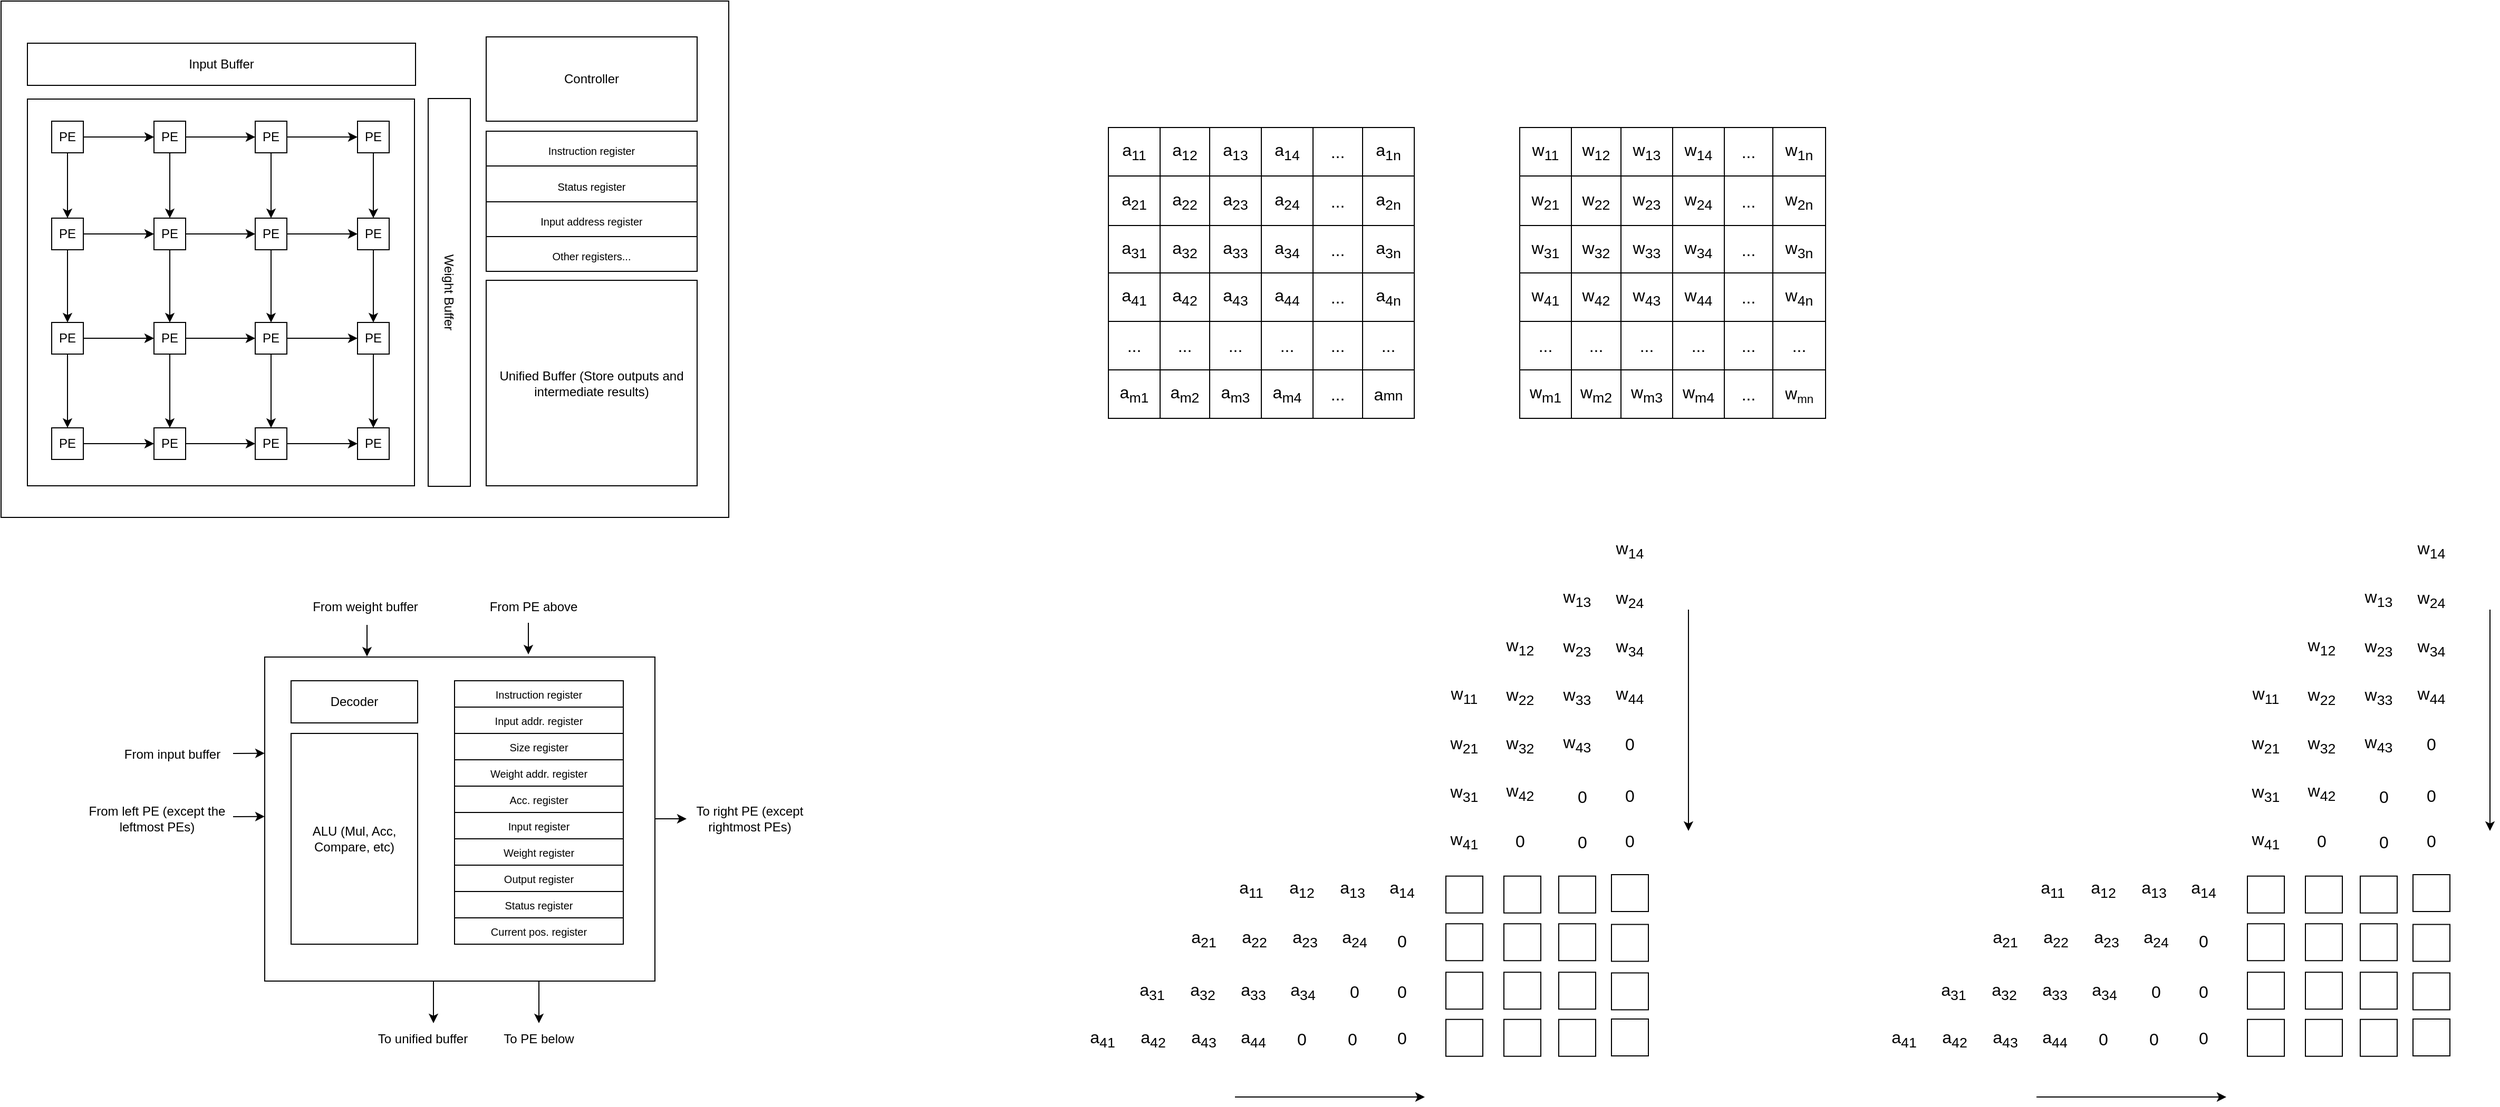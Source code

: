 <mxfile version="22.1.3" type="github">
  <diagram name="Page-1" id="MLi_b8CRW8CIYBqJFgWO">
    <mxGraphModel dx="2019" dy="1143" grid="1" gridSize="10" guides="1" tooltips="1" connect="1" arrows="1" fold="1" page="1" pageScale="1" pageWidth="850" pageHeight="1100" math="0" shadow="0">
      <root>
        <mxCell id="0" />
        <mxCell id="1" parent="0" />
        <mxCell id="Yna0Ybnk2GWHzLcwSec_-2" value="" style="rounded=0;whiteSpace=wrap;html=1;" parent="1" vertex="1">
          <mxGeometry x="80" y="180" width="690" height="490" as="geometry" />
        </mxCell>
        <mxCell id="Yna0Ybnk2GWHzLcwSec_-39" value="" style="whiteSpace=wrap;html=1;aspect=fixed;shadow=0;" parent="1" vertex="1">
          <mxGeometry x="105" y="273" width="367" height="367" as="geometry" />
        </mxCell>
        <mxCell id="Yna0Ybnk2GWHzLcwSec_-23" value="PE" style="whiteSpace=wrap;html=1;aspect=fixed;" parent="1" vertex="1">
          <mxGeometry x="418" y="585" width="30" height="30" as="geometry" />
        </mxCell>
        <mxCell id="Yna0Ybnk2GWHzLcwSec_-63" style="edgeStyle=orthogonalEdgeStyle;rounded=0;orthogonalLoop=1;jettySize=auto;html=1;entryX=0;entryY=0.5;entryDx=0;entryDy=0;" parent="1" source="Yna0Ybnk2GWHzLcwSec_-24" target="Yna0Ybnk2GWHzLcwSec_-23" edge="1">
          <mxGeometry relative="1" as="geometry" />
        </mxCell>
        <mxCell id="Yna0Ybnk2GWHzLcwSec_-24" value="PE" style="whiteSpace=wrap;html=1;aspect=fixed;" parent="1" vertex="1">
          <mxGeometry x="321" y="585" width="30" height="30" as="geometry" />
        </mxCell>
        <mxCell id="Yna0Ybnk2GWHzLcwSec_-62" style="edgeStyle=orthogonalEdgeStyle;rounded=0;orthogonalLoop=1;jettySize=auto;html=1;entryX=0;entryY=0.5;entryDx=0;entryDy=0;" parent="1" source="Yna0Ybnk2GWHzLcwSec_-25" target="Yna0Ybnk2GWHzLcwSec_-24" edge="1">
          <mxGeometry relative="1" as="geometry" />
        </mxCell>
        <mxCell id="Yna0Ybnk2GWHzLcwSec_-25" value="PE" style="whiteSpace=wrap;html=1;aspect=fixed;" parent="1" vertex="1">
          <mxGeometry x="225" y="585" width="30" height="30" as="geometry" />
        </mxCell>
        <mxCell id="Yna0Ybnk2GWHzLcwSec_-61" style="edgeStyle=orthogonalEdgeStyle;rounded=0;orthogonalLoop=1;jettySize=auto;html=1;entryX=0;entryY=0.5;entryDx=0;entryDy=0;" parent="1" source="Yna0Ybnk2GWHzLcwSec_-26" target="Yna0Ybnk2GWHzLcwSec_-25" edge="1">
          <mxGeometry relative="1" as="geometry" />
        </mxCell>
        <mxCell id="Yna0Ybnk2GWHzLcwSec_-26" value="PE" style="whiteSpace=wrap;html=1;aspect=fixed;" parent="1" vertex="1">
          <mxGeometry x="128" y="585" width="30" height="30" as="geometry" />
        </mxCell>
        <mxCell id="Yna0Ybnk2GWHzLcwSec_-54" style="edgeStyle=orthogonalEdgeStyle;rounded=0;orthogonalLoop=1;jettySize=auto;html=1;" parent="1" source="Yna0Ybnk2GWHzLcwSec_-27" target="Yna0Ybnk2GWHzLcwSec_-28" edge="1">
          <mxGeometry relative="1" as="geometry" />
        </mxCell>
        <mxCell id="Yna0Ybnk2GWHzLcwSec_-60" style="edgeStyle=orthogonalEdgeStyle;rounded=0;orthogonalLoop=1;jettySize=auto;html=1;entryX=0.5;entryY=0;entryDx=0;entryDy=0;" parent="1" source="Yna0Ybnk2GWHzLcwSec_-27" target="Yna0Ybnk2GWHzLcwSec_-26" edge="1">
          <mxGeometry relative="1" as="geometry" />
        </mxCell>
        <mxCell id="Yna0Ybnk2GWHzLcwSec_-27" value="PE" style="whiteSpace=wrap;html=1;aspect=fixed;" parent="1" vertex="1">
          <mxGeometry x="128" y="485" width="30" height="30" as="geometry" />
        </mxCell>
        <mxCell id="Yna0Ybnk2GWHzLcwSec_-55" style="edgeStyle=orthogonalEdgeStyle;rounded=0;orthogonalLoop=1;jettySize=auto;html=1;entryX=0;entryY=0.5;entryDx=0;entryDy=0;" parent="1" source="Yna0Ybnk2GWHzLcwSec_-28" target="Yna0Ybnk2GWHzLcwSec_-29" edge="1">
          <mxGeometry relative="1" as="geometry" />
        </mxCell>
        <mxCell id="Yna0Ybnk2GWHzLcwSec_-59" style="edgeStyle=orthogonalEdgeStyle;rounded=0;orthogonalLoop=1;jettySize=auto;html=1;entryX=0.5;entryY=0;entryDx=0;entryDy=0;" parent="1" source="Yna0Ybnk2GWHzLcwSec_-28" target="Yna0Ybnk2GWHzLcwSec_-25" edge="1">
          <mxGeometry relative="1" as="geometry">
            <mxPoint x="240" y="581" as="targetPoint" />
          </mxGeometry>
        </mxCell>
        <mxCell id="Yna0Ybnk2GWHzLcwSec_-28" value="PE" style="whiteSpace=wrap;html=1;aspect=fixed;" parent="1" vertex="1">
          <mxGeometry x="225" y="485" width="30" height="30" as="geometry" />
        </mxCell>
        <mxCell id="Yna0Ybnk2GWHzLcwSec_-56" style="edgeStyle=orthogonalEdgeStyle;rounded=0;orthogonalLoop=1;jettySize=auto;html=1;entryX=0;entryY=0.5;entryDx=0;entryDy=0;" parent="1" source="Yna0Ybnk2GWHzLcwSec_-29" target="Yna0Ybnk2GWHzLcwSec_-30" edge="1">
          <mxGeometry relative="1" as="geometry" />
        </mxCell>
        <mxCell id="Yna0Ybnk2GWHzLcwSec_-58" style="edgeStyle=orthogonalEdgeStyle;rounded=0;orthogonalLoop=1;jettySize=auto;html=1;entryX=0.5;entryY=0;entryDx=0;entryDy=0;" parent="1" source="Yna0Ybnk2GWHzLcwSec_-29" target="Yna0Ybnk2GWHzLcwSec_-24" edge="1">
          <mxGeometry relative="1" as="geometry" />
        </mxCell>
        <mxCell id="Yna0Ybnk2GWHzLcwSec_-29" value="PE" style="whiteSpace=wrap;html=1;aspect=fixed;" parent="1" vertex="1">
          <mxGeometry x="321" y="485" width="30" height="30" as="geometry" />
        </mxCell>
        <mxCell id="Yna0Ybnk2GWHzLcwSec_-57" style="edgeStyle=orthogonalEdgeStyle;rounded=0;orthogonalLoop=1;jettySize=auto;html=1;entryX=0.5;entryY=0;entryDx=0;entryDy=0;" parent="1" source="Yna0Ybnk2GWHzLcwSec_-30" target="Yna0Ybnk2GWHzLcwSec_-23" edge="1">
          <mxGeometry relative="1" as="geometry" />
        </mxCell>
        <mxCell id="Yna0Ybnk2GWHzLcwSec_-30" value="PE" style="whiteSpace=wrap;html=1;aspect=fixed;" parent="1" vertex="1">
          <mxGeometry x="418" y="485" width="30" height="30" as="geometry" />
        </mxCell>
        <mxCell id="Yna0Ybnk2GWHzLcwSec_-50" style="edgeStyle=orthogonalEdgeStyle;rounded=0;orthogonalLoop=1;jettySize=auto;html=1;" parent="1" source="Yna0Ybnk2GWHzLcwSec_-31" target="Yna0Ybnk2GWHzLcwSec_-30" edge="1">
          <mxGeometry relative="1" as="geometry" />
        </mxCell>
        <mxCell id="Yna0Ybnk2GWHzLcwSec_-31" value="PE" style="whiteSpace=wrap;html=1;aspect=fixed;" parent="1" vertex="1">
          <mxGeometry x="418" y="386" width="30" height="30" as="geometry" />
        </mxCell>
        <mxCell id="Yna0Ybnk2GWHzLcwSec_-49" style="edgeStyle=orthogonalEdgeStyle;rounded=0;orthogonalLoop=1;jettySize=auto;html=1;entryX=0;entryY=0.5;entryDx=0;entryDy=0;" parent="1" source="Yna0Ybnk2GWHzLcwSec_-32" target="Yna0Ybnk2GWHzLcwSec_-31" edge="1">
          <mxGeometry relative="1" as="geometry" />
        </mxCell>
        <mxCell id="Yna0Ybnk2GWHzLcwSec_-51" style="edgeStyle=orthogonalEdgeStyle;rounded=0;orthogonalLoop=1;jettySize=auto;html=1;" parent="1" source="Yna0Ybnk2GWHzLcwSec_-32" target="Yna0Ybnk2GWHzLcwSec_-29" edge="1">
          <mxGeometry relative="1" as="geometry" />
        </mxCell>
        <mxCell id="Yna0Ybnk2GWHzLcwSec_-32" value="PE" style="whiteSpace=wrap;html=1;aspect=fixed;" parent="1" vertex="1">
          <mxGeometry x="321" y="386" width="30" height="30" as="geometry" />
        </mxCell>
        <mxCell id="Yna0Ybnk2GWHzLcwSec_-48" style="edgeStyle=orthogonalEdgeStyle;rounded=0;orthogonalLoop=1;jettySize=auto;html=1;entryX=0;entryY=0.5;entryDx=0;entryDy=0;" parent="1" source="Yna0Ybnk2GWHzLcwSec_-33" target="Yna0Ybnk2GWHzLcwSec_-32" edge="1">
          <mxGeometry relative="1" as="geometry" />
        </mxCell>
        <mxCell id="Yna0Ybnk2GWHzLcwSec_-52" style="edgeStyle=orthogonalEdgeStyle;rounded=0;orthogonalLoop=1;jettySize=auto;html=1;entryX=0.5;entryY=0;entryDx=0;entryDy=0;" parent="1" source="Yna0Ybnk2GWHzLcwSec_-33" target="Yna0Ybnk2GWHzLcwSec_-28" edge="1">
          <mxGeometry relative="1" as="geometry" />
        </mxCell>
        <mxCell id="Yna0Ybnk2GWHzLcwSec_-33" value="PE" style="whiteSpace=wrap;html=1;aspect=fixed;" parent="1" vertex="1">
          <mxGeometry x="225" y="386" width="30" height="30" as="geometry" />
        </mxCell>
        <mxCell id="Yna0Ybnk2GWHzLcwSec_-47" style="edgeStyle=orthogonalEdgeStyle;rounded=0;orthogonalLoop=1;jettySize=auto;html=1;entryX=0;entryY=0.5;entryDx=0;entryDy=0;" parent="1" source="Yna0Ybnk2GWHzLcwSec_-34" target="Yna0Ybnk2GWHzLcwSec_-33" edge="1">
          <mxGeometry relative="1" as="geometry" />
        </mxCell>
        <mxCell id="Yna0Ybnk2GWHzLcwSec_-53" style="edgeStyle=orthogonalEdgeStyle;rounded=0;orthogonalLoop=1;jettySize=auto;html=1;entryX=0.5;entryY=0;entryDx=0;entryDy=0;" parent="1" source="Yna0Ybnk2GWHzLcwSec_-34" target="Yna0Ybnk2GWHzLcwSec_-27" edge="1">
          <mxGeometry relative="1" as="geometry" />
        </mxCell>
        <mxCell id="Yna0Ybnk2GWHzLcwSec_-34" value="PE" style="whiteSpace=wrap;html=1;aspect=fixed;" parent="1" vertex="1">
          <mxGeometry x="128" y="386" width="30" height="30" as="geometry" />
        </mxCell>
        <mxCell id="Yna0Ybnk2GWHzLcwSec_-40" style="edgeStyle=orthogonalEdgeStyle;rounded=0;orthogonalLoop=1;jettySize=auto;html=1;entryX=0;entryY=0.5;entryDx=0;entryDy=0;" parent="1" source="Yna0Ybnk2GWHzLcwSec_-35" target="Yna0Ybnk2GWHzLcwSec_-36" edge="1">
          <mxGeometry relative="1" as="geometry" />
        </mxCell>
        <mxCell id="Yna0Ybnk2GWHzLcwSec_-43" style="edgeStyle=orthogonalEdgeStyle;rounded=0;orthogonalLoop=1;jettySize=auto;html=1;entryX=0.5;entryY=0;entryDx=0;entryDy=0;" parent="1" source="Yna0Ybnk2GWHzLcwSec_-35" target="Yna0Ybnk2GWHzLcwSec_-34" edge="1">
          <mxGeometry relative="1" as="geometry" />
        </mxCell>
        <mxCell id="Yna0Ybnk2GWHzLcwSec_-35" value="PE" style="whiteSpace=wrap;html=1;aspect=fixed;" parent="1" vertex="1">
          <mxGeometry x="128" y="294" width="30" height="30" as="geometry" />
        </mxCell>
        <mxCell id="Yna0Ybnk2GWHzLcwSec_-41" style="edgeStyle=orthogonalEdgeStyle;rounded=0;orthogonalLoop=1;jettySize=auto;html=1;entryX=0;entryY=0.5;entryDx=0;entryDy=0;" parent="1" source="Yna0Ybnk2GWHzLcwSec_-36" target="Yna0Ybnk2GWHzLcwSec_-37" edge="1">
          <mxGeometry relative="1" as="geometry" />
        </mxCell>
        <mxCell id="Yna0Ybnk2GWHzLcwSec_-44" style="edgeStyle=orthogonalEdgeStyle;rounded=0;orthogonalLoop=1;jettySize=auto;html=1;entryX=0.5;entryY=0;entryDx=0;entryDy=0;" parent="1" source="Yna0Ybnk2GWHzLcwSec_-36" target="Yna0Ybnk2GWHzLcwSec_-33" edge="1">
          <mxGeometry relative="1" as="geometry" />
        </mxCell>
        <mxCell id="Yna0Ybnk2GWHzLcwSec_-36" value="PE" style="whiteSpace=wrap;html=1;aspect=fixed;" parent="1" vertex="1">
          <mxGeometry x="225" y="294" width="30" height="30" as="geometry" />
        </mxCell>
        <mxCell id="Yna0Ybnk2GWHzLcwSec_-42" style="edgeStyle=orthogonalEdgeStyle;rounded=0;orthogonalLoop=1;jettySize=auto;html=1;entryX=0;entryY=0.5;entryDx=0;entryDy=0;" parent="1" source="Yna0Ybnk2GWHzLcwSec_-37" target="Yna0Ybnk2GWHzLcwSec_-38" edge="1">
          <mxGeometry relative="1" as="geometry" />
        </mxCell>
        <mxCell id="Yna0Ybnk2GWHzLcwSec_-45" style="edgeStyle=orthogonalEdgeStyle;rounded=0;orthogonalLoop=1;jettySize=auto;html=1;entryX=0.5;entryY=0;entryDx=0;entryDy=0;" parent="1" source="Yna0Ybnk2GWHzLcwSec_-37" target="Yna0Ybnk2GWHzLcwSec_-32" edge="1">
          <mxGeometry relative="1" as="geometry" />
        </mxCell>
        <mxCell id="Yna0Ybnk2GWHzLcwSec_-37" value="PE" style="whiteSpace=wrap;html=1;aspect=fixed;" parent="1" vertex="1">
          <mxGeometry x="321" y="294" width="30" height="30" as="geometry" />
        </mxCell>
        <mxCell id="Yna0Ybnk2GWHzLcwSec_-46" style="edgeStyle=orthogonalEdgeStyle;rounded=0;orthogonalLoop=1;jettySize=auto;html=1;" parent="1" source="Yna0Ybnk2GWHzLcwSec_-38" target="Yna0Ybnk2GWHzLcwSec_-31" edge="1">
          <mxGeometry relative="1" as="geometry" />
        </mxCell>
        <mxCell id="Yna0Ybnk2GWHzLcwSec_-38" value="PE" style="whiteSpace=wrap;html=1;aspect=fixed;" parent="1" vertex="1">
          <mxGeometry x="418" y="294" width="30" height="30" as="geometry" />
        </mxCell>
        <mxCell id="Yna0Ybnk2GWHzLcwSec_-65" value="Input Buffer" style="rounded=0;whiteSpace=wrap;html=1;" parent="1" vertex="1">
          <mxGeometry x="105" y="220" width="368" height="40" as="geometry" />
        </mxCell>
        <mxCell id="Yna0Ybnk2GWHzLcwSec_-66" value="Unified Buffer (Store outputs and intermediate results)" style="rounded=0;whiteSpace=wrap;html=1;" parent="1" vertex="1">
          <mxGeometry x="540" y="445" width="200" height="195" as="geometry" />
        </mxCell>
        <mxCell id="Yna0Ybnk2GWHzLcwSec_-67" value="Weight Buffer" style="rounded=0;whiteSpace=wrap;html=1;rotation=90;" parent="1" vertex="1">
          <mxGeometry x="321" y="436.5" width="368" height="40" as="geometry" />
        </mxCell>
        <mxCell id="Yna0Ybnk2GWHzLcwSec_-68" value="Controller" style="rounded=0;whiteSpace=wrap;html=1;" parent="1" vertex="1">
          <mxGeometry x="540" y="214" width="200" height="80" as="geometry" />
        </mxCell>
        <mxCell id="Yna0Ybnk2GWHzLcwSec_-70" value="" style="shape=table;startSize=0;container=1;collapsible=0;childLayout=tableLayout;fontSize=16;" parent="1" vertex="1">
          <mxGeometry x="540" y="303.5" width="200" height="133" as="geometry" />
        </mxCell>
        <mxCell id="Yna0Ybnk2GWHzLcwSec_-71" value="" style="shape=tableRow;horizontal=0;startSize=0;swimlaneHead=0;swimlaneBody=0;strokeColor=inherit;top=0;left=0;bottom=0;right=0;collapsible=0;dropTarget=0;fillColor=none;points=[[0,0.5],[1,0.5]];portConstraint=eastwest;fontSize=16;" parent="Yna0Ybnk2GWHzLcwSec_-70" vertex="1">
          <mxGeometry width="200" height="33" as="geometry" />
        </mxCell>
        <mxCell id="Yna0Ybnk2GWHzLcwSec_-72" value="&lt;font style=&quot;font-size: 10px;&quot;&gt;Instruction register&lt;/font&gt;" style="shape=partialRectangle;html=1;whiteSpace=wrap;connectable=0;strokeColor=inherit;overflow=hidden;fillColor=none;top=0;left=0;bottom=0;right=0;pointerEvents=1;fontSize=16;" parent="Yna0Ybnk2GWHzLcwSec_-71" vertex="1">
          <mxGeometry width="200" height="33" as="geometry">
            <mxRectangle width="200" height="33" as="alternateBounds" />
          </mxGeometry>
        </mxCell>
        <mxCell id="Yna0Ybnk2GWHzLcwSec_-75" value="" style="shape=tableRow;horizontal=0;startSize=0;swimlaneHead=0;swimlaneBody=0;strokeColor=inherit;top=0;left=0;bottom=0;right=0;collapsible=0;dropTarget=0;fillColor=none;points=[[0,0.5],[1,0.5]];portConstraint=eastwest;fontSize=16;" parent="Yna0Ybnk2GWHzLcwSec_-70" vertex="1">
          <mxGeometry y="33" width="200" height="34" as="geometry" />
        </mxCell>
        <mxCell id="Yna0Ybnk2GWHzLcwSec_-76" value="&lt;font style=&quot;font-size: 10px;&quot;&gt;&lt;font style=&quot;font-size: 10px;&quot;&gt;Status&amp;nbsp;&lt;/font&gt;register&lt;/font&gt;" style="shape=partialRectangle;html=1;whiteSpace=wrap;connectable=0;strokeColor=inherit;overflow=hidden;fillColor=none;top=0;left=0;bottom=0;right=0;pointerEvents=1;fontSize=16;" parent="Yna0Ybnk2GWHzLcwSec_-75" vertex="1">
          <mxGeometry width="200" height="34" as="geometry">
            <mxRectangle width="200" height="34" as="alternateBounds" />
          </mxGeometry>
        </mxCell>
        <mxCell id="Yna0Ybnk2GWHzLcwSec_-86" style="shape=tableRow;horizontal=0;startSize=0;swimlaneHead=0;swimlaneBody=0;strokeColor=inherit;top=0;left=0;bottom=0;right=0;collapsible=0;dropTarget=0;fillColor=none;points=[[0,0.5],[1,0.5]];portConstraint=eastwest;fontSize=16;" parent="Yna0Ybnk2GWHzLcwSec_-70" vertex="1">
          <mxGeometry y="67" width="200" height="33" as="geometry" />
        </mxCell>
        <mxCell id="Yna0Ybnk2GWHzLcwSec_-87" value="&lt;span style=&quot;font-size: 10px;&quot;&gt;Input address register&lt;/span&gt;" style="shape=partialRectangle;html=1;whiteSpace=wrap;connectable=0;strokeColor=inherit;overflow=hidden;fillColor=none;top=0;left=0;bottom=0;right=0;pointerEvents=1;fontSize=16;" parent="Yna0Ybnk2GWHzLcwSec_-86" vertex="1">
          <mxGeometry width="200" height="33" as="geometry">
            <mxRectangle width="200" height="33" as="alternateBounds" />
          </mxGeometry>
        </mxCell>
        <mxCell id="Yna0Ybnk2GWHzLcwSec_-91" style="shape=tableRow;horizontal=0;startSize=0;swimlaneHead=0;swimlaneBody=0;strokeColor=inherit;top=0;left=0;bottom=0;right=0;collapsible=0;dropTarget=0;fillColor=none;points=[[0,0.5],[1,0.5]];portConstraint=eastwest;fontSize=16;" parent="Yna0Ybnk2GWHzLcwSec_-70" vertex="1">
          <mxGeometry y="100" width="200" height="33" as="geometry" />
        </mxCell>
        <mxCell id="Yna0Ybnk2GWHzLcwSec_-92" value="&lt;font style=&quot;font-size: 10px;&quot;&gt;Other registers...&lt;/font&gt;" style="shape=partialRectangle;html=1;whiteSpace=wrap;connectable=0;strokeColor=inherit;overflow=hidden;fillColor=none;top=0;left=0;bottom=0;right=0;pointerEvents=1;fontSize=16;" parent="Yna0Ybnk2GWHzLcwSec_-91" vertex="1">
          <mxGeometry width="200" height="33" as="geometry">
            <mxRectangle width="200" height="33" as="alternateBounds" />
          </mxGeometry>
        </mxCell>
        <mxCell id="Yna0Ybnk2GWHzLcwSec_-106" style="edgeStyle=orthogonalEdgeStyle;rounded=0;orthogonalLoop=1;jettySize=auto;html=1;" parent="1" edge="1">
          <mxGeometry relative="1" as="geometry">
            <mxPoint x="730" y="956" as="targetPoint" />
            <mxPoint x="700" y="956" as="sourcePoint" />
            <Array as="points">
              <mxPoint x="720" y="956" />
            </Array>
          </mxGeometry>
        </mxCell>
        <mxCell id="Yna0Ybnk2GWHzLcwSec_-107" style="edgeStyle=orthogonalEdgeStyle;rounded=0;orthogonalLoop=1;jettySize=auto;html=1;" parent="1" source="Yna0Ybnk2GWHzLcwSec_-93" edge="1">
          <mxGeometry relative="1" as="geometry">
            <mxPoint x="490" y="1150" as="targetPoint" />
            <Array as="points">
              <mxPoint x="490" y="1150" />
            </Array>
          </mxGeometry>
        </mxCell>
        <mxCell id="Yna0Ybnk2GWHzLcwSec_-125" style="edgeStyle=orthogonalEdgeStyle;rounded=0;orthogonalLoop=1;jettySize=auto;html=1;" parent="1" source="Yna0Ybnk2GWHzLcwSec_-93" target="Yna0Ybnk2GWHzLcwSec_-122" edge="1">
          <mxGeometry relative="1" as="geometry">
            <Array as="points">
              <mxPoint x="590" y="1120" />
              <mxPoint x="590" y="1120" />
            </Array>
          </mxGeometry>
        </mxCell>
        <mxCell id="Yna0Ybnk2GWHzLcwSec_-93" value="" style="rounded=0;whiteSpace=wrap;html=1;" parent="1" vertex="1">
          <mxGeometry x="330" y="802.5" width="370" height="307.5" as="geometry" />
        </mxCell>
        <mxCell id="Yna0Ybnk2GWHzLcwSec_-94" value="Decoder" style="rounded=0;whiteSpace=wrap;html=1;" parent="1" vertex="1">
          <mxGeometry x="355" y="825" width="120" height="40" as="geometry" />
        </mxCell>
        <mxCell id="Yna0Ybnk2GWHzLcwSec_-95" value="ALU (Mul, Acc, Compare, etc)" style="rounded=0;whiteSpace=wrap;html=1;" parent="1" vertex="1">
          <mxGeometry x="355" y="875" width="120" height="200" as="geometry" />
        </mxCell>
        <mxCell id="Yna0Ybnk2GWHzLcwSec_-96" value="Input addr. register" style="rounded=0;whiteSpace=wrap;html=1;fontSize=10;" parent="1" vertex="1">
          <mxGeometry x="510" y="850" width="160" height="25" as="geometry" />
        </mxCell>
        <mxCell id="Yna0Ybnk2GWHzLcwSec_-97" value="Size register" style="rounded=0;whiteSpace=wrap;html=1;fontSize=10;" parent="1" vertex="1">
          <mxGeometry x="510" y="875" width="160" height="25" as="geometry" />
        </mxCell>
        <mxCell id="Yna0Ybnk2GWHzLcwSec_-98" value="Weight addr. register" style="rounded=0;whiteSpace=wrap;html=1;fontSize=10;" parent="1" vertex="1">
          <mxGeometry x="510" y="900" width="160" height="25" as="geometry" />
        </mxCell>
        <mxCell id="Yna0Ybnk2GWHzLcwSec_-99" value="Instruction register" style="rounded=0;whiteSpace=wrap;html=1;fontSize=10;" parent="1" vertex="1">
          <mxGeometry x="510" y="825" width="160" height="25" as="geometry" />
        </mxCell>
        <mxCell id="Yna0Ybnk2GWHzLcwSec_-100" value="Acc. register" style="rounded=0;whiteSpace=wrap;html=1;fontSize=10;" parent="1" vertex="1">
          <mxGeometry x="510" y="925" width="160" height="25" as="geometry" />
        </mxCell>
        <mxCell id="Yna0Ybnk2GWHzLcwSec_-101" value="Output register" style="rounded=0;whiteSpace=wrap;html=1;fontSize=10;" parent="1" vertex="1">
          <mxGeometry x="510" y="1000" width="160" height="25" as="geometry" />
        </mxCell>
        <mxCell id="Yna0Ybnk2GWHzLcwSec_-102" value="Input register" style="rounded=0;whiteSpace=wrap;html=1;fontSize=10;" parent="1" vertex="1">
          <mxGeometry x="510" y="950" width="160" height="25" as="geometry" />
        </mxCell>
        <mxCell id="Yna0Ybnk2GWHzLcwSec_-103" value="Weight register" style="rounded=0;whiteSpace=wrap;html=1;fontSize=10;" parent="1" vertex="1">
          <mxGeometry x="510" y="975" width="160" height="25" as="geometry" />
        </mxCell>
        <mxCell id="Yna0Ybnk2GWHzLcwSec_-104" value="Status register" style="rounded=0;whiteSpace=wrap;html=1;fontSize=10;" parent="1" vertex="1">
          <mxGeometry x="510" y="1025" width="160" height="25" as="geometry" />
        </mxCell>
        <mxCell id="Yna0Ybnk2GWHzLcwSec_-105" value="Current pos. register" style="rounded=0;whiteSpace=wrap;html=1;fontSize=10;" parent="1" vertex="1">
          <mxGeometry x="510" y="1050" width="160" height="25" as="geometry" />
        </mxCell>
        <mxCell id="Yna0Ybnk2GWHzLcwSec_-110" value="" style="endArrow=classic;html=1;rounded=0;entryX=0;entryY=0.523;entryDx=0;entryDy=0;entryPerimeter=0;" parent="1" edge="1">
          <mxGeometry width="50" height="50" relative="1" as="geometry">
            <mxPoint x="300" y="954" as="sourcePoint" />
            <mxPoint x="330" y="953.86" as="targetPoint" />
          </mxGeometry>
        </mxCell>
        <mxCell id="Yna0Ybnk2GWHzLcwSec_-111" value="" style="endArrow=classic;html=1;rounded=0;" parent="1" edge="1">
          <mxGeometry width="50" height="50" relative="1" as="geometry">
            <mxPoint x="427" y="772" as="sourcePoint" />
            <mxPoint x="427" y="802" as="targetPoint" />
            <Array as="points">
              <mxPoint x="427" y="772" />
            </Array>
          </mxGeometry>
        </mxCell>
        <mxCell id="Yna0Ybnk2GWHzLcwSec_-112" value="" style="endArrow=classic;html=1;rounded=0;" parent="1" edge="1">
          <mxGeometry width="50" height="50" relative="1" as="geometry">
            <mxPoint x="580" y="780" as="sourcePoint" />
            <mxPoint x="580" y="800" as="targetPoint" />
            <Array as="points">
              <mxPoint x="580" y="770" />
              <mxPoint x="580" y="780" />
            </Array>
          </mxGeometry>
        </mxCell>
        <mxCell id="Yna0Ybnk2GWHzLcwSec_-113" value="From weight buffer" style="text;html=1;strokeColor=none;fillColor=none;align=center;verticalAlign=middle;whiteSpace=wrap;rounded=0;" parent="1" vertex="1">
          <mxGeometry x="369" y="740" width="113" height="30" as="geometry" />
        </mxCell>
        <mxCell id="Yna0Ybnk2GWHzLcwSec_-114" value="From PE above" style="text;html=1;strokeColor=none;fillColor=none;align=center;verticalAlign=middle;whiteSpace=wrap;rounded=0;" parent="1" vertex="1">
          <mxGeometry x="530" y="740" width="110" height="30" as="geometry" />
        </mxCell>
        <mxCell id="Yna0Ybnk2GWHzLcwSec_-115" value="From left PE (except the leftmost PEs)" style="text;html=1;strokeColor=none;fillColor=none;align=center;verticalAlign=middle;whiteSpace=wrap;rounded=0;" parent="1" vertex="1">
          <mxGeometry x="158" y="921.25" width="140" height="70" as="geometry" />
        </mxCell>
        <mxCell id="Yna0Ybnk2GWHzLcwSec_-116" value="To right PE (except rightmost PEs)" style="text;html=1;strokeColor=none;fillColor=none;align=center;verticalAlign=middle;whiteSpace=wrap;rounded=0;" parent="1" vertex="1">
          <mxGeometry x="720" y="926.25" width="140" height="60" as="geometry" />
        </mxCell>
        <mxCell id="Yna0Ybnk2GWHzLcwSec_-120" value="" style="endArrow=classic;html=1;rounded=0;entryX=0;entryY=0.523;entryDx=0;entryDy=0;entryPerimeter=0;" parent="1" edge="1">
          <mxGeometry width="50" height="50" relative="1" as="geometry">
            <mxPoint x="300" y="894" as="sourcePoint" />
            <mxPoint x="330" y="893.86" as="targetPoint" />
          </mxGeometry>
        </mxCell>
        <mxCell id="Yna0Ybnk2GWHzLcwSec_-121" value="From input buffer" style="text;html=1;strokeColor=none;fillColor=none;align=center;verticalAlign=middle;whiteSpace=wrap;rounded=0;" parent="1" vertex="1">
          <mxGeometry x="185" y="880" width="115" height="30" as="geometry" />
        </mxCell>
        <mxCell id="Yna0Ybnk2GWHzLcwSec_-122" value="To PE below" style="text;html=1;strokeColor=none;fillColor=none;align=center;verticalAlign=middle;whiteSpace=wrap;rounded=0;" parent="1" vertex="1">
          <mxGeometry x="550" y="1150" width="80" height="30" as="geometry" />
        </mxCell>
        <mxCell id="Yna0Ybnk2GWHzLcwSec_-124" value="To unified buffer" style="text;html=1;strokeColor=none;fillColor=none;align=center;verticalAlign=middle;whiteSpace=wrap;rounded=0;" parent="1" vertex="1">
          <mxGeometry x="430" y="1150" width="100" height="30" as="geometry" />
        </mxCell>
        <mxCell id="1W8piMWGmo_EyxAAPrhg-1" value="" style="shape=table;startSize=0;container=1;collapsible=0;childLayout=tableLayout;fontSize=16;" vertex="1" parent="1">
          <mxGeometry x="1130" y="300" width="290" height="276" as="geometry" />
        </mxCell>
        <mxCell id="1W8piMWGmo_EyxAAPrhg-2" value="" style="shape=tableRow;horizontal=0;startSize=0;swimlaneHead=0;swimlaneBody=0;strokeColor=inherit;top=0;left=0;bottom=0;right=0;collapsible=0;dropTarget=0;fillColor=none;points=[[0,0.5],[1,0.5]];portConstraint=eastwest;fontSize=16;" vertex="1" parent="1W8piMWGmo_EyxAAPrhg-1">
          <mxGeometry width="290" height="46" as="geometry" />
        </mxCell>
        <mxCell id="1W8piMWGmo_EyxAAPrhg-3" value="a&lt;sub&gt;11&lt;/sub&gt;" style="shape=partialRectangle;html=1;whiteSpace=wrap;connectable=0;strokeColor=inherit;overflow=hidden;fillColor=none;top=0;left=0;bottom=0;right=0;pointerEvents=1;fontSize=16;" vertex="1" parent="1W8piMWGmo_EyxAAPrhg-2">
          <mxGeometry width="49" height="46" as="geometry">
            <mxRectangle width="49" height="46" as="alternateBounds" />
          </mxGeometry>
        </mxCell>
        <mxCell id="1W8piMWGmo_EyxAAPrhg-4" value="a&lt;sub style=&quot;border-color: var(--border-color);&quot;&gt;12&lt;/sub&gt;" style="shape=partialRectangle;html=1;whiteSpace=wrap;connectable=0;strokeColor=inherit;overflow=hidden;fillColor=none;top=0;left=0;bottom=0;right=0;pointerEvents=1;fontSize=16;" vertex="1" parent="1W8piMWGmo_EyxAAPrhg-2">
          <mxGeometry x="49" width="47" height="46" as="geometry">
            <mxRectangle width="47" height="46" as="alternateBounds" />
          </mxGeometry>
        </mxCell>
        <mxCell id="1W8piMWGmo_EyxAAPrhg-20" value="a&lt;sub style=&quot;border-color: var(--border-color);&quot;&gt;13&lt;/sub&gt;" style="shape=partialRectangle;html=1;whiteSpace=wrap;connectable=0;strokeColor=inherit;overflow=hidden;fillColor=none;top=0;left=0;bottom=0;right=0;pointerEvents=1;fontSize=16;" vertex="1" parent="1W8piMWGmo_EyxAAPrhg-2">
          <mxGeometry x="96" width="49" height="46" as="geometry">
            <mxRectangle width="49" height="46" as="alternateBounds" />
          </mxGeometry>
        </mxCell>
        <mxCell id="1W8piMWGmo_EyxAAPrhg-24" value="a&lt;sub style=&quot;border-color: var(--border-color);&quot;&gt;14&lt;/sub&gt;" style="shape=partialRectangle;html=1;whiteSpace=wrap;connectable=0;strokeColor=inherit;overflow=hidden;fillColor=none;top=0;left=0;bottom=0;right=0;pointerEvents=1;fontSize=16;" vertex="1" parent="1W8piMWGmo_EyxAAPrhg-2">
          <mxGeometry x="145" width="49" height="46" as="geometry">
            <mxRectangle width="49" height="46" as="alternateBounds" />
          </mxGeometry>
        </mxCell>
        <mxCell id="1W8piMWGmo_EyxAAPrhg-28" value="..." style="shape=partialRectangle;html=1;whiteSpace=wrap;connectable=0;strokeColor=inherit;overflow=hidden;fillColor=none;top=0;left=0;bottom=0;right=0;pointerEvents=1;fontSize=16;" vertex="1" parent="1W8piMWGmo_EyxAAPrhg-2">
          <mxGeometry x="194" width="47" height="46" as="geometry">
            <mxRectangle width="47" height="46" as="alternateBounds" />
          </mxGeometry>
        </mxCell>
        <mxCell id="1W8piMWGmo_EyxAAPrhg-32" value="a&lt;sub style=&quot;border-color: var(--border-color);&quot;&gt;1n&lt;/sub&gt;" style="shape=partialRectangle;html=1;whiteSpace=wrap;connectable=0;strokeColor=inherit;overflow=hidden;fillColor=none;top=0;left=0;bottom=0;right=0;pointerEvents=1;fontSize=16;" vertex="1" parent="1W8piMWGmo_EyxAAPrhg-2">
          <mxGeometry x="241" width="49" height="46" as="geometry">
            <mxRectangle width="49" height="46" as="alternateBounds" />
          </mxGeometry>
        </mxCell>
        <mxCell id="1W8piMWGmo_EyxAAPrhg-6" value="" style="shape=tableRow;horizontal=0;startSize=0;swimlaneHead=0;swimlaneBody=0;strokeColor=inherit;top=0;left=0;bottom=0;right=0;collapsible=0;dropTarget=0;fillColor=none;points=[[0,0.5],[1,0.5]];portConstraint=eastwest;fontSize=16;" vertex="1" parent="1W8piMWGmo_EyxAAPrhg-1">
          <mxGeometry y="46" width="290" height="47" as="geometry" />
        </mxCell>
        <mxCell id="1W8piMWGmo_EyxAAPrhg-7" value="a&lt;sub style=&quot;border-color: var(--border-color);&quot;&gt;21&lt;/sub&gt;" style="shape=partialRectangle;html=1;whiteSpace=wrap;connectable=0;strokeColor=inherit;overflow=hidden;fillColor=none;top=0;left=0;bottom=0;right=0;pointerEvents=1;fontSize=16;" vertex="1" parent="1W8piMWGmo_EyxAAPrhg-6">
          <mxGeometry width="49" height="47" as="geometry">
            <mxRectangle width="49" height="47" as="alternateBounds" />
          </mxGeometry>
        </mxCell>
        <mxCell id="1W8piMWGmo_EyxAAPrhg-8" value="a&lt;sub style=&quot;border-color: var(--border-color);&quot;&gt;22&lt;/sub&gt;" style="shape=partialRectangle;html=1;whiteSpace=wrap;connectable=0;strokeColor=inherit;overflow=hidden;fillColor=none;top=0;left=0;bottom=0;right=0;pointerEvents=1;fontSize=16;" vertex="1" parent="1W8piMWGmo_EyxAAPrhg-6">
          <mxGeometry x="49" width="47" height="47" as="geometry">
            <mxRectangle width="47" height="47" as="alternateBounds" />
          </mxGeometry>
        </mxCell>
        <mxCell id="1W8piMWGmo_EyxAAPrhg-21" value="a&lt;sub style=&quot;border-color: var(--border-color);&quot;&gt;23&lt;/sub&gt;" style="shape=partialRectangle;html=1;whiteSpace=wrap;connectable=0;strokeColor=inherit;overflow=hidden;fillColor=none;top=0;left=0;bottom=0;right=0;pointerEvents=1;fontSize=16;" vertex="1" parent="1W8piMWGmo_EyxAAPrhg-6">
          <mxGeometry x="96" width="49" height="47" as="geometry">
            <mxRectangle width="49" height="47" as="alternateBounds" />
          </mxGeometry>
        </mxCell>
        <mxCell id="1W8piMWGmo_EyxAAPrhg-25" value="a&lt;sub style=&quot;border-color: var(--border-color);&quot;&gt;24&lt;/sub&gt;" style="shape=partialRectangle;html=1;whiteSpace=wrap;connectable=0;strokeColor=inherit;overflow=hidden;fillColor=none;top=0;left=0;bottom=0;right=0;pointerEvents=1;fontSize=16;" vertex="1" parent="1W8piMWGmo_EyxAAPrhg-6">
          <mxGeometry x="145" width="49" height="47" as="geometry">
            <mxRectangle width="49" height="47" as="alternateBounds" />
          </mxGeometry>
        </mxCell>
        <mxCell id="1W8piMWGmo_EyxAAPrhg-29" value="..." style="shape=partialRectangle;html=1;whiteSpace=wrap;connectable=0;strokeColor=inherit;overflow=hidden;fillColor=none;top=0;left=0;bottom=0;right=0;pointerEvents=1;fontSize=16;" vertex="1" parent="1W8piMWGmo_EyxAAPrhg-6">
          <mxGeometry x="194" width="47" height="47" as="geometry">
            <mxRectangle width="47" height="47" as="alternateBounds" />
          </mxGeometry>
        </mxCell>
        <mxCell id="1W8piMWGmo_EyxAAPrhg-33" value="a&lt;sub style=&quot;border-color: var(--border-color);&quot;&gt;2n&lt;/sub&gt;" style="shape=partialRectangle;html=1;whiteSpace=wrap;connectable=0;strokeColor=inherit;overflow=hidden;fillColor=none;top=0;left=0;bottom=0;right=0;pointerEvents=1;fontSize=16;" vertex="1" parent="1W8piMWGmo_EyxAAPrhg-6">
          <mxGeometry x="241" width="49" height="47" as="geometry">
            <mxRectangle width="49" height="47" as="alternateBounds" />
          </mxGeometry>
        </mxCell>
        <mxCell id="1W8piMWGmo_EyxAAPrhg-10" value="" style="shape=tableRow;horizontal=0;startSize=0;swimlaneHead=0;swimlaneBody=0;strokeColor=inherit;top=0;left=0;bottom=0;right=0;collapsible=0;dropTarget=0;fillColor=none;points=[[0,0.5],[1,0.5]];portConstraint=eastwest;fontSize=16;" vertex="1" parent="1W8piMWGmo_EyxAAPrhg-1">
          <mxGeometry y="93" width="290" height="45" as="geometry" />
        </mxCell>
        <mxCell id="1W8piMWGmo_EyxAAPrhg-11" value="a&lt;sub style=&quot;border-color: var(--border-color);&quot;&gt;31&lt;/sub&gt;" style="shape=partialRectangle;html=1;whiteSpace=wrap;connectable=0;strokeColor=inherit;overflow=hidden;fillColor=none;top=0;left=0;bottom=0;right=0;pointerEvents=1;fontSize=16;" vertex="1" parent="1W8piMWGmo_EyxAAPrhg-10">
          <mxGeometry width="49" height="45" as="geometry">
            <mxRectangle width="49" height="45" as="alternateBounds" />
          </mxGeometry>
        </mxCell>
        <mxCell id="1W8piMWGmo_EyxAAPrhg-12" value="a&lt;sub style=&quot;border-color: var(--border-color);&quot;&gt;32&lt;/sub&gt;" style="shape=partialRectangle;html=1;whiteSpace=wrap;connectable=0;strokeColor=inherit;overflow=hidden;fillColor=none;top=0;left=0;bottom=0;right=0;pointerEvents=1;fontSize=16;" vertex="1" parent="1W8piMWGmo_EyxAAPrhg-10">
          <mxGeometry x="49" width="47" height="45" as="geometry">
            <mxRectangle width="47" height="45" as="alternateBounds" />
          </mxGeometry>
        </mxCell>
        <mxCell id="1W8piMWGmo_EyxAAPrhg-22" value="a&lt;sub style=&quot;border-color: var(--border-color);&quot;&gt;33&lt;/sub&gt;" style="shape=partialRectangle;html=1;whiteSpace=wrap;connectable=0;strokeColor=inherit;overflow=hidden;fillColor=none;top=0;left=0;bottom=0;right=0;pointerEvents=1;fontSize=16;" vertex="1" parent="1W8piMWGmo_EyxAAPrhg-10">
          <mxGeometry x="96" width="49" height="45" as="geometry">
            <mxRectangle width="49" height="45" as="alternateBounds" />
          </mxGeometry>
        </mxCell>
        <mxCell id="1W8piMWGmo_EyxAAPrhg-26" value="a&lt;sub style=&quot;border-color: var(--border-color);&quot;&gt;34&lt;/sub&gt;" style="shape=partialRectangle;html=1;whiteSpace=wrap;connectable=0;strokeColor=inherit;overflow=hidden;fillColor=none;top=0;left=0;bottom=0;right=0;pointerEvents=1;fontSize=16;" vertex="1" parent="1W8piMWGmo_EyxAAPrhg-10">
          <mxGeometry x="145" width="49" height="45" as="geometry">
            <mxRectangle width="49" height="45" as="alternateBounds" />
          </mxGeometry>
        </mxCell>
        <mxCell id="1W8piMWGmo_EyxAAPrhg-30" value="..." style="shape=partialRectangle;html=1;whiteSpace=wrap;connectable=0;strokeColor=inherit;overflow=hidden;fillColor=none;top=0;left=0;bottom=0;right=0;pointerEvents=1;fontSize=16;" vertex="1" parent="1W8piMWGmo_EyxAAPrhg-10">
          <mxGeometry x="194" width="47" height="45" as="geometry">
            <mxRectangle width="47" height="45" as="alternateBounds" />
          </mxGeometry>
        </mxCell>
        <mxCell id="1W8piMWGmo_EyxAAPrhg-34" value="a&lt;sub style=&quot;border-color: var(--border-color);&quot;&gt;3n&lt;/sub&gt;" style="shape=partialRectangle;html=1;whiteSpace=wrap;connectable=0;strokeColor=inherit;overflow=hidden;fillColor=none;top=0;left=0;bottom=0;right=0;pointerEvents=1;fontSize=16;" vertex="1" parent="1W8piMWGmo_EyxAAPrhg-10">
          <mxGeometry x="241" width="49" height="45" as="geometry">
            <mxRectangle width="49" height="45" as="alternateBounds" />
          </mxGeometry>
        </mxCell>
        <mxCell id="1W8piMWGmo_EyxAAPrhg-14" style="shape=tableRow;horizontal=0;startSize=0;swimlaneHead=0;swimlaneBody=0;strokeColor=inherit;top=0;left=0;bottom=0;right=0;collapsible=0;dropTarget=0;fillColor=none;points=[[0,0.5],[1,0.5]];portConstraint=eastwest;fontSize=16;" vertex="1" parent="1W8piMWGmo_EyxAAPrhg-1">
          <mxGeometry y="138" width="290" height="46" as="geometry" />
        </mxCell>
        <mxCell id="1W8piMWGmo_EyxAAPrhg-15" value="a&lt;sub style=&quot;border-color: var(--border-color);&quot;&gt;41&lt;/sub&gt;" style="shape=partialRectangle;html=1;whiteSpace=wrap;connectable=0;strokeColor=inherit;overflow=hidden;fillColor=none;top=0;left=0;bottom=0;right=0;pointerEvents=1;fontSize=16;" vertex="1" parent="1W8piMWGmo_EyxAAPrhg-14">
          <mxGeometry width="49" height="46" as="geometry">
            <mxRectangle width="49" height="46" as="alternateBounds" />
          </mxGeometry>
        </mxCell>
        <mxCell id="1W8piMWGmo_EyxAAPrhg-16" value="a&lt;sub style=&quot;border-color: var(--border-color);&quot;&gt;42&lt;/sub&gt;" style="shape=partialRectangle;html=1;whiteSpace=wrap;connectable=0;strokeColor=inherit;overflow=hidden;fillColor=none;top=0;left=0;bottom=0;right=0;pointerEvents=1;fontSize=16;" vertex="1" parent="1W8piMWGmo_EyxAAPrhg-14">
          <mxGeometry x="49" width="47" height="46" as="geometry">
            <mxRectangle width="47" height="46" as="alternateBounds" />
          </mxGeometry>
        </mxCell>
        <mxCell id="1W8piMWGmo_EyxAAPrhg-23" value="a&lt;sub style=&quot;border-color: var(--border-color);&quot;&gt;43&lt;/sub&gt;" style="shape=partialRectangle;html=1;whiteSpace=wrap;connectable=0;strokeColor=inherit;overflow=hidden;fillColor=none;top=0;left=0;bottom=0;right=0;pointerEvents=1;fontSize=16;" vertex="1" parent="1W8piMWGmo_EyxAAPrhg-14">
          <mxGeometry x="96" width="49" height="46" as="geometry">
            <mxRectangle width="49" height="46" as="alternateBounds" />
          </mxGeometry>
        </mxCell>
        <mxCell id="1W8piMWGmo_EyxAAPrhg-27" value="a&lt;sub style=&quot;border-color: var(--border-color);&quot;&gt;44&lt;/sub&gt;" style="shape=partialRectangle;html=1;whiteSpace=wrap;connectable=0;strokeColor=inherit;overflow=hidden;fillColor=none;top=0;left=0;bottom=0;right=0;pointerEvents=1;fontSize=16;" vertex="1" parent="1W8piMWGmo_EyxAAPrhg-14">
          <mxGeometry x="145" width="49" height="46" as="geometry">
            <mxRectangle width="49" height="46" as="alternateBounds" />
          </mxGeometry>
        </mxCell>
        <mxCell id="1W8piMWGmo_EyxAAPrhg-31" value="..." style="shape=partialRectangle;html=1;whiteSpace=wrap;connectable=0;strokeColor=inherit;overflow=hidden;fillColor=none;top=0;left=0;bottom=0;right=0;pointerEvents=1;fontSize=16;" vertex="1" parent="1W8piMWGmo_EyxAAPrhg-14">
          <mxGeometry x="194" width="47" height="46" as="geometry">
            <mxRectangle width="47" height="46" as="alternateBounds" />
          </mxGeometry>
        </mxCell>
        <mxCell id="1W8piMWGmo_EyxAAPrhg-35" value="a&lt;sub style=&quot;border-color: var(--border-color);&quot;&gt;4n&lt;/sub&gt;" style="shape=partialRectangle;html=1;whiteSpace=wrap;connectable=0;strokeColor=inherit;overflow=hidden;fillColor=none;top=0;left=0;bottom=0;right=0;pointerEvents=1;fontSize=16;" vertex="1" parent="1W8piMWGmo_EyxAAPrhg-14">
          <mxGeometry x="241" width="49" height="46" as="geometry">
            <mxRectangle width="49" height="46" as="alternateBounds" />
          </mxGeometry>
        </mxCell>
        <mxCell id="1W8piMWGmo_EyxAAPrhg-36" style="shape=tableRow;horizontal=0;startSize=0;swimlaneHead=0;swimlaneBody=0;strokeColor=inherit;top=0;left=0;bottom=0;right=0;collapsible=0;dropTarget=0;fillColor=none;points=[[0,0.5],[1,0.5]];portConstraint=eastwest;fontSize=16;" vertex="1" parent="1W8piMWGmo_EyxAAPrhg-1">
          <mxGeometry y="184" width="290" height="46" as="geometry" />
        </mxCell>
        <mxCell id="1W8piMWGmo_EyxAAPrhg-37" value="..." style="shape=partialRectangle;html=1;whiteSpace=wrap;connectable=0;strokeColor=inherit;overflow=hidden;fillColor=none;top=0;left=0;bottom=0;right=0;pointerEvents=1;fontSize=16;" vertex="1" parent="1W8piMWGmo_EyxAAPrhg-36">
          <mxGeometry width="49" height="46" as="geometry">
            <mxRectangle width="49" height="46" as="alternateBounds" />
          </mxGeometry>
        </mxCell>
        <mxCell id="1W8piMWGmo_EyxAAPrhg-38" value="..." style="shape=partialRectangle;html=1;whiteSpace=wrap;connectable=0;strokeColor=inherit;overflow=hidden;fillColor=none;top=0;left=0;bottom=0;right=0;pointerEvents=1;fontSize=16;" vertex="1" parent="1W8piMWGmo_EyxAAPrhg-36">
          <mxGeometry x="49" width="47" height="46" as="geometry">
            <mxRectangle width="47" height="46" as="alternateBounds" />
          </mxGeometry>
        </mxCell>
        <mxCell id="1W8piMWGmo_EyxAAPrhg-39" value="..." style="shape=partialRectangle;html=1;whiteSpace=wrap;connectable=0;strokeColor=inherit;overflow=hidden;fillColor=none;top=0;left=0;bottom=0;right=0;pointerEvents=1;fontSize=16;" vertex="1" parent="1W8piMWGmo_EyxAAPrhg-36">
          <mxGeometry x="96" width="49" height="46" as="geometry">
            <mxRectangle width="49" height="46" as="alternateBounds" />
          </mxGeometry>
        </mxCell>
        <mxCell id="1W8piMWGmo_EyxAAPrhg-40" value="..." style="shape=partialRectangle;html=1;whiteSpace=wrap;connectable=0;strokeColor=inherit;overflow=hidden;fillColor=none;top=0;left=0;bottom=0;right=0;pointerEvents=1;fontSize=16;" vertex="1" parent="1W8piMWGmo_EyxAAPrhg-36">
          <mxGeometry x="145" width="49" height="46" as="geometry">
            <mxRectangle width="49" height="46" as="alternateBounds" />
          </mxGeometry>
        </mxCell>
        <mxCell id="1W8piMWGmo_EyxAAPrhg-41" value="..." style="shape=partialRectangle;html=1;whiteSpace=wrap;connectable=0;strokeColor=inherit;overflow=hidden;fillColor=none;top=0;left=0;bottom=0;right=0;pointerEvents=1;fontSize=16;" vertex="1" parent="1W8piMWGmo_EyxAAPrhg-36">
          <mxGeometry x="194" width="47" height="46" as="geometry">
            <mxRectangle width="47" height="46" as="alternateBounds" />
          </mxGeometry>
        </mxCell>
        <mxCell id="1W8piMWGmo_EyxAAPrhg-42" value="..." style="shape=partialRectangle;html=1;whiteSpace=wrap;connectable=0;strokeColor=inherit;overflow=hidden;fillColor=none;top=0;left=0;bottom=0;right=0;pointerEvents=1;fontSize=16;" vertex="1" parent="1W8piMWGmo_EyxAAPrhg-36">
          <mxGeometry x="241" width="49" height="46" as="geometry">
            <mxRectangle width="49" height="46" as="alternateBounds" />
          </mxGeometry>
        </mxCell>
        <mxCell id="1W8piMWGmo_EyxAAPrhg-48" style="shape=tableRow;horizontal=0;startSize=0;swimlaneHead=0;swimlaneBody=0;strokeColor=inherit;top=0;left=0;bottom=0;right=0;collapsible=0;dropTarget=0;fillColor=none;points=[[0,0.5],[1,0.5]];portConstraint=eastwest;fontSize=16;" vertex="1" parent="1W8piMWGmo_EyxAAPrhg-1">
          <mxGeometry y="230" width="290" height="46" as="geometry" />
        </mxCell>
        <mxCell id="1W8piMWGmo_EyxAAPrhg-49" value="a&lt;sub style=&quot;border-color: var(--border-color);&quot;&gt;m1&lt;/sub&gt;" style="shape=partialRectangle;html=1;whiteSpace=wrap;connectable=0;strokeColor=inherit;overflow=hidden;fillColor=none;top=0;left=0;bottom=0;right=0;pointerEvents=1;fontSize=16;" vertex="1" parent="1W8piMWGmo_EyxAAPrhg-48">
          <mxGeometry width="49" height="46" as="geometry">
            <mxRectangle width="49" height="46" as="alternateBounds" />
          </mxGeometry>
        </mxCell>
        <mxCell id="1W8piMWGmo_EyxAAPrhg-50" value="a&lt;sub style=&quot;border-color: var(--border-color);&quot;&gt;m2&lt;/sub&gt;" style="shape=partialRectangle;html=1;whiteSpace=wrap;connectable=0;strokeColor=inherit;overflow=hidden;fillColor=none;top=0;left=0;bottom=0;right=0;pointerEvents=1;fontSize=16;" vertex="1" parent="1W8piMWGmo_EyxAAPrhg-48">
          <mxGeometry x="49" width="47" height="46" as="geometry">
            <mxRectangle width="47" height="46" as="alternateBounds" />
          </mxGeometry>
        </mxCell>
        <mxCell id="1W8piMWGmo_EyxAAPrhg-51" value="a&lt;sub style=&quot;border-color: var(--border-color);&quot;&gt;m3&lt;/sub&gt;" style="shape=partialRectangle;html=1;whiteSpace=wrap;connectable=0;strokeColor=inherit;overflow=hidden;fillColor=none;top=0;left=0;bottom=0;right=0;pointerEvents=1;fontSize=16;" vertex="1" parent="1W8piMWGmo_EyxAAPrhg-48">
          <mxGeometry x="96" width="49" height="46" as="geometry">
            <mxRectangle width="49" height="46" as="alternateBounds" />
          </mxGeometry>
        </mxCell>
        <mxCell id="1W8piMWGmo_EyxAAPrhg-52" value="a&lt;sub style=&quot;border-color: var(--border-color);&quot;&gt;m4&lt;/sub&gt;" style="shape=partialRectangle;html=1;whiteSpace=wrap;connectable=0;strokeColor=inherit;overflow=hidden;fillColor=none;top=0;left=0;bottom=0;right=0;pointerEvents=1;fontSize=16;" vertex="1" parent="1W8piMWGmo_EyxAAPrhg-48">
          <mxGeometry x="145" width="49" height="46" as="geometry">
            <mxRectangle width="49" height="46" as="alternateBounds" />
          </mxGeometry>
        </mxCell>
        <mxCell id="1W8piMWGmo_EyxAAPrhg-53" value="..." style="shape=partialRectangle;html=1;whiteSpace=wrap;connectable=0;strokeColor=inherit;overflow=hidden;fillColor=none;top=0;left=0;bottom=0;right=0;pointerEvents=1;fontSize=16;" vertex="1" parent="1W8piMWGmo_EyxAAPrhg-48">
          <mxGeometry x="194" width="47" height="46" as="geometry">
            <mxRectangle width="47" height="46" as="alternateBounds" />
          </mxGeometry>
        </mxCell>
        <mxCell id="1W8piMWGmo_EyxAAPrhg-54" value="a&lt;span style=&quot;font-size: 13.333px;&quot;&gt;mn&lt;/span&gt;" style="shape=partialRectangle;html=1;whiteSpace=wrap;connectable=0;strokeColor=inherit;overflow=hidden;fillColor=none;top=0;left=0;bottom=0;right=0;pointerEvents=1;fontSize=16;" vertex="1" parent="1W8piMWGmo_EyxAAPrhg-48">
          <mxGeometry x="241" width="49" height="46" as="geometry">
            <mxRectangle width="49" height="46" as="alternateBounds" />
          </mxGeometry>
        </mxCell>
        <mxCell id="1W8piMWGmo_EyxAAPrhg-56" value="" style="shape=table;startSize=0;container=1;collapsible=0;childLayout=tableLayout;fontSize=16;" vertex="1" parent="1">
          <mxGeometry x="1520" y="300" width="290" height="276" as="geometry" />
        </mxCell>
        <mxCell id="1W8piMWGmo_EyxAAPrhg-57" value="" style="shape=tableRow;horizontal=0;startSize=0;swimlaneHead=0;swimlaneBody=0;strokeColor=inherit;top=0;left=0;bottom=0;right=0;collapsible=0;dropTarget=0;fillColor=none;points=[[0,0.5],[1,0.5]];portConstraint=eastwest;fontSize=16;" vertex="1" parent="1W8piMWGmo_EyxAAPrhg-56">
          <mxGeometry width="290" height="46" as="geometry" />
        </mxCell>
        <mxCell id="1W8piMWGmo_EyxAAPrhg-58" value="w&lt;sub&gt;11&lt;/sub&gt;" style="shape=partialRectangle;html=1;whiteSpace=wrap;connectable=0;strokeColor=inherit;overflow=hidden;fillColor=none;top=0;left=0;bottom=0;right=0;pointerEvents=1;fontSize=16;" vertex="1" parent="1W8piMWGmo_EyxAAPrhg-57">
          <mxGeometry width="49" height="46" as="geometry">
            <mxRectangle width="49" height="46" as="alternateBounds" />
          </mxGeometry>
        </mxCell>
        <mxCell id="1W8piMWGmo_EyxAAPrhg-59" value="w&lt;sub style=&quot;border-color: var(--border-color);&quot;&gt;12&lt;/sub&gt;" style="shape=partialRectangle;html=1;whiteSpace=wrap;connectable=0;strokeColor=inherit;overflow=hidden;fillColor=none;top=0;left=0;bottom=0;right=0;pointerEvents=1;fontSize=16;" vertex="1" parent="1W8piMWGmo_EyxAAPrhg-57">
          <mxGeometry x="49" width="47" height="46" as="geometry">
            <mxRectangle width="47" height="46" as="alternateBounds" />
          </mxGeometry>
        </mxCell>
        <mxCell id="1W8piMWGmo_EyxAAPrhg-60" value="w&lt;sub style=&quot;border-color: var(--border-color);&quot;&gt;13&lt;/sub&gt;" style="shape=partialRectangle;html=1;whiteSpace=wrap;connectable=0;strokeColor=inherit;overflow=hidden;fillColor=none;top=0;left=0;bottom=0;right=0;pointerEvents=1;fontSize=16;" vertex="1" parent="1W8piMWGmo_EyxAAPrhg-57">
          <mxGeometry x="96" width="49" height="46" as="geometry">
            <mxRectangle width="49" height="46" as="alternateBounds" />
          </mxGeometry>
        </mxCell>
        <mxCell id="1W8piMWGmo_EyxAAPrhg-61" value="w&lt;sub style=&quot;border-color: var(--border-color);&quot;&gt;14&lt;/sub&gt;" style="shape=partialRectangle;html=1;whiteSpace=wrap;connectable=0;strokeColor=inherit;overflow=hidden;fillColor=none;top=0;left=0;bottom=0;right=0;pointerEvents=1;fontSize=16;" vertex="1" parent="1W8piMWGmo_EyxAAPrhg-57">
          <mxGeometry x="145" width="49" height="46" as="geometry">
            <mxRectangle width="49" height="46" as="alternateBounds" />
          </mxGeometry>
        </mxCell>
        <mxCell id="1W8piMWGmo_EyxAAPrhg-62" value="..." style="shape=partialRectangle;html=1;whiteSpace=wrap;connectable=0;strokeColor=inherit;overflow=hidden;fillColor=none;top=0;left=0;bottom=0;right=0;pointerEvents=1;fontSize=16;" vertex="1" parent="1W8piMWGmo_EyxAAPrhg-57">
          <mxGeometry x="194" width="46" height="46" as="geometry">
            <mxRectangle width="46" height="46" as="alternateBounds" />
          </mxGeometry>
        </mxCell>
        <mxCell id="1W8piMWGmo_EyxAAPrhg-63" value="w&lt;sub style=&quot;border-color: var(--border-color);&quot;&gt;1n&lt;/sub&gt;" style="shape=partialRectangle;html=1;whiteSpace=wrap;connectable=0;strokeColor=inherit;overflow=hidden;fillColor=none;top=0;left=0;bottom=0;right=0;pointerEvents=1;fontSize=16;" vertex="1" parent="1W8piMWGmo_EyxAAPrhg-57">
          <mxGeometry x="240" width="50" height="46" as="geometry">
            <mxRectangle width="50" height="46" as="alternateBounds" />
          </mxGeometry>
        </mxCell>
        <mxCell id="1W8piMWGmo_EyxAAPrhg-64" value="" style="shape=tableRow;horizontal=0;startSize=0;swimlaneHead=0;swimlaneBody=0;strokeColor=inherit;top=0;left=0;bottom=0;right=0;collapsible=0;dropTarget=0;fillColor=none;points=[[0,0.5],[1,0.5]];portConstraint=eastwest;fontSize=16;" vertex="1" parent="1W8piMWGmo_EyxAAPrhg-56">
          <mxGeometry y="46" width="290" height="47" as="geometry" />
        </mxCell>
        <mxCell id="1W8piMWGmo_EyxAAPrhg-65" value="w&lt;sub style=&quot;border-color: var(--border-color);&quot;&gt;21&lt;/sub&gt;" style="shape=partialRectangle;html=1;whiteSpace=wrap;connectable=0;strokeColor=inherit;overflow=hidden;fillColor=none;top=0;left=0;bottom=0;right=0;pointerEvents=1;fontSize=16;" vertex="1" parent="1W8piMWGmo_EyxAAPrhg-64">
          <mxGeometry width="49" height="47" as="geometry">
            <mxRectangle width="49" height="47" as="alternateBounds" />
          </mxGeometry>
        </mxCell>
        <mxCell id="1W8piMWGmo_EyxAAPrhg-66" value="w&lt;sub style=&quot;border-color: var(--border-color);&quot;&gt;22&lt;/sub&gt;" style="shape=partialRectangle;html=1;whiteSpace=wrap;connectable=0;strokeColor=inherit;overflow=hidden;fillColor=none;top=0;left=0;bottom=0;right=0;pointerEvents=1;fontSize=16;" vertex="1" parent="1W8piMWGmo_EyxAAPrhg-64">
          <mxGeometry x="49" width="47" height="47" as="geometry">
            <mxRectangle width="47" height="47" as="alternateBounds" />
          </mxGeometry>
        </mxCell>
        <mxCell id="1W8piMWGmo_EyxAAPrhg-67" value="w&lt;sub style=&quot;border-color: var(--border-color);&quot;&gt;23&lt;/sub&gt;" style="shape=partialRectangle;html=1;whiteSpace=wrap;connectable=0;strokeColor=inherit;overflow=hidden;fillColor=none;top=0;left=0;bottom=0;right=0;pointerEvents=1;fontSize=16;" vertex="1" parent="1W8piMWGmo_EyxAAPrhg-64">
          <mxGeometry x="96" width="49" height="47" as="geometry">
            <mxRectangle width="49" height="47" as="alternateBounds" />
          </mxGeometry>
        </mxCell>
        <mxCell id="1W8piMWGmo_EyxAAPrhg-68" value="w&lt;sub style=&quot;border-color: var(--border-color);&quot;&gt;24&lt;/sub&gt;" style="shape=partialRectangle;html=1;whiteSpace=wrap;connectable=0;strokeColor=inherit;overflow=hidden;fillColor=none;top=0;left=0;bottom=0;right=0;pointerEvents=1;fontSize=16;" vertex="1" parent="1W8piMWGmo_EyxAAPrhg-64">
          <mxGeometry x="145" width="49" height="47" as="geometry">
            <mxRectangle width="49" height="47" as="alternateBounds" />
          </mxGeometry>
        </mxCell>
        <mxCell id="1W8piMWGmo_EyxAAPrhg-69" value="..." style="shape=partialRectangle;html=1;whiteSpace=wrap;connectable=0;strokeColor=inherit;overflow=hidden;fillColor=none;top=0;left=0;bottom=0;right=0;pointerEvents=1;fontSize=16;" vertex="1" parent="1W8piMWGmo_EyxAAPrhg-64">
          <mxGeometry x="194" width="46" height="47" as="geometry">
            <mxRectangle width="46" height="47" as="alternateBounds" />
          </mxGeometry>
        </mxCell>
        <mxCell id="1W8piMWGmo_EyxAAPrhg-70" value="w&lt;sub style=&quot;border-color: var(--border-color);&quot;&gt;2n&lt;/sub&gt;" style="shape=partialRectangle;html=1;whiteSpace=wrap;connectable=0;strokeColor=inherit;overflow=hidden;fillColor=none;top=0;left=0;bottom=0;right=0;pointerEvents=1;fontSize=16;" vertex="1" parent="1W8piMWGmo_EyxAAPrhg-64">
          <mxGeometry x="240" width="50" height="47" as="geometry">
            <mxRectangle width="50" height="47" as="alternateBounds" />
          </mxGeometry>
        </mxCell>
        <mxCell id="1W8piMWGmo_EyxAAPrhg-71" value="" style="shape=tableRow;horizontal=0;startSize=0;swimlaneHead=0;swimlaneBody=0;strokeColor=inherit;top=0;left=0;bottom=0;right=0;collapsible=0;dropTarget=0;fillColor=none;points=[[0,0.5],[1,0.5]];portConstraint=eastwest;fontSize=16;" vertex="1" parent="1W8piMWGmo_EyxAAPrhg-56">
          <mxGeometry y="93" width="290" height="45" as="geometry" />
        </mxCell>
        <mxCell id="1W8piMWGmo_EyxAAPrhg-72" value="w&lt;sub style=&quot;border-color: var(--border-color);&quot;&gt;31&lt;/sub&gt;" style="shape=partialRectangle;html=1;whiteSpace=wrap;connectable=0;strokeColor=inherit;overflow=hidden;fillColor=none;top=0;left=0;bottom=0;right=0;pointerEvents=1;fontSize=16;" vertex="1" parent="1W8piMWGmo_EyxAAPrhg-71">
          <mxGeometry width="49" height="45" as="geometry">
            <mxRectangle width="49" height="45" as="alternateBounds" />
          </mxGeometry>
        </mxCell>
        <mxCell id="1W8piMWGmo_EyxAAPrhg-73" value="w&lt;sub style=&quot;border-color: var(--border-color);&quot;&gt;32&lt;/sub&gt;" style="shape=partialRectangle;html=1;whiteSpace=wrap;connectable=0;strokeColor=inherit;overflow=hidden;fillColor=none;top=0;left=0;bottom=0;right=0;pointerEvents=1;fontSize=16;" vertex="1" parent="1W8piMWGmo_EyxAAPrhg-71">
          <mxGeometry x="49" width="47" height="45" as="geometry">
            <mxRectangle width="47" height="45" as="alternateBounds" />
          </mxGeometry>
        </mxCell>
        <mxCell id="1W8piMWGmo_EyxAAPrhg-74" value="w&lt;sub style=&quot;border-color: var(--border-color);&quot;&gt;33&lt;/sub&gt;" style="shape=partialRectangle;html=1;whiteSpace=wrap;connectable=0;strokeColor=inherit;overflow=hidden;fillColor=none;top=0;left=0;bottom=0;right=0;pointerEvents=1;fontSize=16;" vertex="1" parent="1W8piMWGmo_EyxAAPrhg-71">
          <mxGeometry x="96" width="49" height="45" as="geometry">
            <mxRectangle width="49" height="45" as="alternateBounds" />
          </mxGeometry>
        </mxCell>
        <mxCell id="1W8piMWGmo_EyxAAPrhg-75" value="w&lt;sub style=&quot;border-color: var(--border-color);&quot;&gt;34&lt;/sub&gt;" style="shape=partialRectangle;html=1;whiteSpace=wrap;connectable=0;strokeColor=inherit;overflow=hidden;fillColor=none;top=0;left=0;bottom=0;right=0;pointerEvents=1;fontSize=16;" vertex="1" parent="1W8piMWGmo_EyxAAPrhg-71">
          <mxGeometry x="145" width="49" height="45" as="geometry">
            <mxRectangle width="49" height="45" as="alternateBounds" />
          </mxGeometry>
        </mxCell>
        <mxCell id="1W8piMWGmo_EyxAAPrhg-76" value="..." style="shape=partialRectangle;html=1;whiteSpace=wrap;connectable=0;strokeColor=inherit;overflow=hidden;fillColor=none;top=0;left=0;bottom=0;right=0;pointerEvents=1;fontSize=16;" vertex="1" parent="1W8piMWGmo_EyxAAPrhg-71">
          <mxGeometry x="194" width="46" height="45" as="geometry">
            <mxRectangle width="46" height="45" as="alternateBounds" />
          </mxGeometry>
        </mxCell>
        <mxCell id="1W8piMWGmo_EyxAAPrhg-77" value="w&lt;sub style=&quot;border-color: var(--border-color);&quot;&gt;3n&lt;/sub&gt;" style="shape=partialRectangle;html=1;whiteSpace=wrap;connectable=0;strokeColor=inherit;overflow=hidden;fillColor=none;top=0;left=0;bottom=0;right=0;pointerEvents=1;fontSize=16;" vertex="1" parent="1W8piMWGmo_EyxAAPrhg-71">
          <mxGeometry x="240" width="50" height="45" as="geometry">
            <mxRectangle width="50" height="45" as="alternateBounds" />
          </mxGeometry>
        </mxCell>
        <mxCell id="1W8piMWGmo_EyxAAPrhg-78" style="shape=tableRow;horizontal=0;startSize=0;swimlaneHead=0;swimlaneBody=0;strokeColor=inherit;top=0;left=0;bottom=0;right=0;collapsible=0;dropTarget=0;fillColor=none;points=[[0,0.5],[1,0.5]];portConstraint=eastwest;fontSize=16;" vertex="1" parent="1W8piMWGmo_EyxAAPrhg-56">
          <mxGeometry y="138" width="290" height="46" as="geometry" />
        </mxCell>
        <mxCell id="1W8piMWGmo_EyxAAPrhg-79" value="w&lt;sub style=&quot;border-color: var(--border-color);&quot;&gt;41&lt;/sub&gt;" style="shape=partialRectangle;html=1;whiteSpace=wrap;connectable=0;strokeColor=inherit;overflow=hidden;fillColor=none;top=0;left=0;bottom=0;right=0;pointerEvents=1;fontSize=16;" vertex="1" parent="1W8piMWGmo_EyxAAPrhg-78">
          <mxGeometry width="49" height="46" as="geometry">
            <mxRectangle width="49" height="46" as="alternateBounds" />
          </mxGeometry>
        </mxCell>
        <mxCell id="1W8piMWGmo_EyxAAPrhg-80" value="w&lt;sub style=&quot;border-color: var(--border-color);&quot;&gt;42&lt;/sub&gt;" style="shape=partialRectangle;html=1;whiteSpace=wrap;connectable=0;strokeColor=inherit;overflow=hidden;fillColor=none;top=0;left=0;bottom=0;right=0;pointerEvents=1;fontSize=16;" vertex="1" parent="1W8piMWGmo_EyxAAPrhg-78">
          <mxGeometry x="49" width="47" height="46" as="geometry">
            <mxRectangle width="47" height="46" as="alternateBounds" />
          </mxGeometry>
        </mxCell>
        <mxCell id="1W8piMWGmo_EyxAAPrhg-81" value="w&lt;sub style=&quot;border-color: var(--border-color);&quot;&gt;43&lt;/sub&gt;" style="shape=partialRectangle;html=1;whiteSpace=wrap;connectable=0;strokeColor=inherit;overflow=hidden;fillColor=none;top=0;left=0;bottom=0;right=0;pointerEvents=1;fontSize=16;" vertex="1" parent="1W8piMWGmo_EyxAAPrhg-78">
          <mxGeometry x="96" width="49" height="46" as="geometry">
            <mxRectangle width="49" height="46" as="alternateBounds" />
          </mxGeometry>
        </mxCell>
        <mxCell id="1W8piMWGmo_EyxAAPrhg-82" value="w&lt;sub style=&quot;border-color: var(--border-color);&quot;&gt;44&lt;/sub&gt;" style="shape=partialRectangle;html=1;whiteSpace=wrap;connectable=0;strokeColor=inherit;overflow=hidden;fillColor=none;top=0;left=0;bottom=0;right=0;pointerEvents=1;fontSize=16;" vertex="1" parent="1W8piMWGmo_EyxAAPrhg-78">
          <mxGeometry x="145" width="49" height="46" as="geometry">
            <mxRectangle width="49" height="46" as="alternateBounds" />
          </mxGeometry>
        </mxCell>
        <mxCell id="1W8piMWGmo_EyxAAPrhg-83" value="..." style="shape=partialRectangle;html=1;whiteSpace=wrap;connectable=0;strokeColor=inherit;overflow=hidden;fillColor=none;top=0;left=0;bottom=0;right=0;pointerEvents=1;fontSize=16;" vertex="1" parent="1W8piMWGmo_EyxAAPrhg-78">
          <mxGeometry x="194" width="46" height="46" as="geometry">
            <mxRectangle width="46" height="46" as="alternateBounds" />
          </mxGeometry>
        </mxCell>
        <mxCell id="1W8piMWGmo_EyxAAPrhg-84" value="w&lt;sub style=&quot;border-color: var(--border-color);&quot;&gt;4n&lt;/sub&gt;" style="shape=partialRectangle;html=1;whiteSpace=wrap;connectable=0;strokeColor=inherit;overflow=hidden;fillColor=none;top=0;left=0;bottom=0;right=0;pointerEvents=1;fontSize=16;" vertex="1" parent="1W8piMWGmo_EyxAAPrhg-78">
          <mxGeometry x="240" width="50" height="46" as="geometry">
            <mxRectangle width="50" height="46" as="alternateBounds" />
          </mxGeometry>
        </mxCell>
        <mxCell id="1W8piMWGmo_EyxAAPrhg-85" style="shape=tableRow;horizontal=0;startSize=0;swimlaneHead=0;swimlaneBody=0;strokeColor=inherit;top=0;left=0;bottom=0;right=0;collapsible=0;dropTarget=0;fillColor=none;points=[[0,0.5],[1,0.5]];portConstraint=eastwest;fontSize=16;" vertex="1" parent="1W8piMWGmo_EyxAAPrhg-56">
          <mxGeometry y="184" width="290" height="46" as="geometry" />
        </mxCell>
        <mxCell id="1W8piMWGmo_EyxAAPrhg-86" value="..." style="shape=partialRectangle;html=1;whiteSpace=wrap;connectable=0;strokeColor=inherit;overflow=hidden;fillColor=none;top=0;left=0;bottom=0;right=0;pointerEvents=1;fontSize=16;" vertex="1" parent="1W8piMWGmo_EyxAAPrhg-85">
          <mxGeometry width="49" height="46" as="geometry">
            <mxRectangle width="49" height="46" as="alternateBounds" />
          </mxGeometry>
        </mxCell>
        <mxCell id="1W8piMWGmo_EyxAAPrhg-87" value="..." style="shape=partialRectangle;html=1;whiteSpace=wrap;connectable=0;strokeColor=inherit;overflow=hidden;fillColor=none;top=0;left=0;bottom=0;right=0;pointerEvents=1;fontSize=16;" vertex="1" parent="1W8piMWGmo_EyxAAPrhg-85">
          <mxGeometry x="49" width="47" height="46" as="geometry">
            <mxRectangle width="47" height="46" as="alternateBounds" />
          </mxGeometry>
        </mxCell>
        <mxCell id="1W8piMWGmo_EyxAAPrhg-88" value="..." style="shape=partialRectangle;html=1;whiteSpace=wrap;connectable=0;strokeColor=inherit;overflow=hidden;fillColor=none;top=0;left=0;bottom=0;right=0;pointerEvents=1;fontSize=16;" vertex="1" parent="1W8piMWGmo_EyxAAPrhg-85">
          <mxGeometry x="96" width="49" height="46" as="geometry">
            <mxRectangle width="49" height="46" as="alternateBounds" />
          </mxGeometry>
        </mxCell>
        <mxCell id="1W8piMWGmo_EyxAAPrhg-89" value="..." style="shape=partialRectangle;html=1;whiteSpace=wrap;connectable=0;strokeColor=inherit;overflow=hidden;fillColor=none;top=0;left=0;bottom=0;right=0;pointerEvents=1;fontSize=16;" vertex="1" parent="1W8piMWGmo_EyxAAPrhg-85">
          <mxGeometry x="145" width="49" height="46" as="geometry">
            <mxRectangle width="49" height="46" as="alternateBounds" />
          </mxGeometry>
        </mxCell>
        <mxCell id="1W8piMWGmo_EyxAAPrhg-90" value="..." style="shape=partialRectangle;html=1;whiteSpace=wrap;connectable=0;strokeColor=inherit;overflow=hidden;fillColor=none;top=0;left=0;bottom=0;right=0;pointerEvents=1;fontSize=16;" vertex="1" parent="1W8piMWGmo_EyxAAPrhg-85">
          <mxGeometry x="194" width="46" height="46" as="geometry">
            <mxRectangle width="46" height="46" as="alternateBounds" />
          </mxGeometry>
        </mxCell>
        <mxCell id="1W8piMWGmo_EyxAAPrhg-91" value="..." style="shape=partialRectangle;html=1;whiteSpace=wrap;connectable=0;strokeColor=inherit;overflow=hidden;fillColor=none;top=0;left=0;bottom=0;right=0;pointerEvents=1;fontSize=16;" vertex="1" parent="1W8piMWGmo_EyxAAPrhg-85">
          <mxGeometry x="240" width="50" height="46" as="geometry">
            <mxRectangle width="50" height="46" as="alternateBounds" />
          </mxGeometry>
        </mxCell>
        <mxCell id="1W8piMWGmo_EyxAAPrhg-92" style="shape=tableRow;horizontal=0;startSize=0;swimlaneHead=0;swimlaneBody=0;strokeColor=inherit;top=0;left=0;bottom=0;right=0;collapsible=0;dropTarget=0;fillColor=none;points=[[0,0.5],[1,0.5]];portConstraint=eastwest;fontSize=16;" vertex="1" parent="1W8piMWGmo_EyxAAPrhg-56">
          <mxGeometry y="230" width="290" height="46" as="geometry" />
        </mxCell>
        <mxCell id="1W8piMWGmo_EyxAAPrhg-93" value="w&lt;sub style=&quot;border-color: var(--border-color);&quot;&gt;m1&lt;/sub&gt;" style="shape=partialRectangle;html=1;whiteSpace=wrap;connectable=0;strokeColor=inherit;overflow=hidden;fillColor=none;top=0;left=0;bottom=0;right=0;pointerEvents=1;fontSize=16;" vertex="1" parent="1W8piMWGmo_EyxAAPrhg-92">
          <mxGeometry width="49" height="46" as="geometry">
            <mxRectangle width="49" height="46" as="alternateBounds" />
          </mxGeometry>
        </mxCell>
        <mxCell id="1W8piMWGmo_EyxAAPrhg-94" value="w&lt;sub style=&quot;border-color: var(--border-color);&quot;&gt;m2&lt;/sub&gt;" style="shape=partialRectangle;html=1;whiteSpace=wrap;connectable=0;strokeColor=inherit;overflow=hidden;fillColor=none;top=0;left=0;bottom=0;right=0;pointerEvents=1;fontSize=16;" vertex="1" parent="1W8piMWGmo_EyxAAPrhg-92">
          <mxGeometry x="49" width="47" height="46" as="geometry">
            <mxRectangle width="47" height="46" as="alternateBounds" />
          </mxGeometry>
        </mxCell>
        <mxCell id="1W8piMWGmo_EyxAAPrhg-95" value="w&lt;sub style=&quot;border-color: var(--border-color);&quot;&gt;m3&lt;/sub&gt;" style="shape=partialRectangle;html=1;whiteSpace=wrap;connectable=0;strokeColor=inherit;overflow=hidden;fillColor=none;top=0;left=0;bottom=0;right=0;pointerEvents=1;fontSize=16;" vertex="1" parent="1W8piMWGmo_EyxAAPrhg-92">
          <mxGeometry x="96" width="49" height="46" as="geometry">
            <mxRectangle width="49" height="46" as="alternateBounds" />
          </mxGeometry>
        </mxCell>
        <mxCell id="1W8piMWGmo_EyxAAPrhg-96" value="w&lt;sub style=&quot;border-color: var(--border-color);&quot;&gt;m4&lt;/sub&gt;" style="shape=partialRectangle;html=1;whiteSpace=wrap;connectable=0;strokeColor=inherit;overflow=hidden;fillColor=none;top=0;left=0;bottom=0;right=0;pointerEvents=1;fontSize=16;" vertex="1" parent="1W8piMWGmo_EyxAAPrhg-92">
          <mxGeometry x="145" width="49" height="46" as="geometry">
            <mxRectangle width="49" height="46" as="alternateBounds" />
          </mxGeometry>
        </mxCell>
        <mxCell id="1W8piMWGmo_EyxAAPrhg-97" value="..." style="shape=partialRectangle;html=1;whiteSpace=wrap;connectable=0;strokeColor=inherit;overflow=hidden;fillColor=none;top=0;left=0;bottom=0;right=0;pointerEvents=1;fontSize=16;" vertex="1" parent="1W8piMWGmo_EyxAAPrhg-92">
          <mxGeometry x="194" width="46" height="46" as="geometry">
            <mxRectangle width="46" height="46" as="alternateBounds" />
          </mxGeometry>
        </mxCell>
        <mxCell id="1W8piMWGmo_EyxAAPrhg-98" value="w&lt;span style=&quot;font-size: 13.333px;&quot;&gt;&lt;sub&gt;mn&lt;/sub&gt;&lt;/span&gt;" style="shape=partialRectangle;html=1;whiteSpace=wrap;connectable=0;strokeColor=inherit;overflow=hidden;fillColor=none;top=0;left=0;bottom=0;right=0;pointerEvents=1;fontSize=16;" vertex="1" parent="1W8piMWGmo_EyxAAPrhg-92">
          <mxGeometry x="240" width="50" height="46" as="geometry">
            <mxRectangle width="50" height="46" as="alternateBounds" />
          </mxGeometry>
        </mxCell>
        <mxCell id="1W8piMWGmo_EyxAAPrhg-159" value="a&lt;sub&gt;11&lt;/sub&gt;" style="shape=partialRectangle;html=1;whiteSpace=wrap;connectable=0;strokeColor=inherit;overflow=hidden;fillColor=none;top=0;left=0;bottom=0;right=0;pointerEvents=1;fontSize=16;" vertex="1" parent="1">
          <mxGeometry x="1241" y="1000" width="49" height="46" as="geometry">
            <mxRectangle width="49" height="46" as="alternateBounds" />
          </mxGeometry>
        </mxCell>
        <mxCell id="1W8piMWGmo_EyxAAPrhg-160" value="a&lt;sub style=&quot;border-color: var(--border-color);&quot;&gt;12&lt;/sub&gt;" style="shape=partialRectangle;html=1;whiteSpace=wrap;connectable=0;strokeColor=inherit;overflow=hidden;fillColor=none;top=0;left=0;bottom=0;right=0;pointerEvents=1;fontSize=16;" vertex="1" parent="1">
          <mxGeometry x="1290" y="1000" width="47" height="46" as="geometry">
            <mxRectangle width="47" height="46" as="alternateBounds" />
          </mxGeometry>
        </mxCell>
        <mxCell id="1W8piMWGmo_EyxAAPrhg-161" value="a&lt;sub style=&quot;border-color: var(--border-color);&quot;&gt;13&lt;/sub&gt;" style="shape=partialRectangle;html=1;whiteSpace=wrap;connectable=0;strokeColor=inherit;overflow=hidden;fillColor=none;top=0;left=0;bottom=0;right=0;pointerEvents=1;fontSize=16;" vertex="1" parent="1">
          <mxGeometry x="1337" y="1000" width="49" height="46" as="geometry">
            <mxRectangle width="49" height="46" as="alternateBounds" />
          </mxGeometry>
        </mxCell>
        <mxCell id="1W8piMWGmo_EyxAAPrhg-162" value="a&lt;sub style=&quot;border-color: var(--border-color);&quot;&gt;14&lt;/sub&gt;" style="shape=partialRectangle;html=1;whiteSpace=wrap;connectable=0;strokeColor=inherit;overflow=hidden;fillColor=none;top=0;left=0;bottom=0;right=0;pointerEvents=1;fontSize=16;" vertex="1" parent="1">
          <mxGeometry x="1386" y="1000" width="45" height="46" as="geometry">
            <mxRectangle width="45" height="46" as="alternateBounds" />
          </mxGeometry>
        </mxCell>
        <mxCell id="1W8piMWGmo_EyxAAPrhg-163" value="a&lt;sub style=&quot;border-color: var(--border-color);&quot;&gt;21&lt;/sub&gt;" style="shape=partialRectangle;html=1;whiteSpace=wrap;connectable=0;strokeColor=inherit;overflow=hidden;fillColor=none;top=0;left=0;bottom=0;right=0;pointerEvents=1;fontSize=16;" vertex="1" parent="1">
          <mxGeometry x="1196" y="1046" width="49" height="47" as="geometry">
            <mxRectangle width="49" height="47" as="alternateBounds" />
          </mxGeometry>
        </mxCell>
        <mxCell id="1W8piMWGmo_EyxAAPrhg-164" value="a&lt;sub style=&quot;border-color: var(--border-color);&quot;&gt;22&lt;/sub&gt;" style="shape=partialRectangle;html=1;whiteSpace=wrap;connectable=0;strokeColor=inherit;overflow=hidden;fillColor=none;top=0;left=0;bottom=0;right=0;pointerEvents=1;fontSize=16;" vertex="1" parent="1">
          <mxGeometry x="1245" y="1046" width="47" height="47" as="geometry">
            <mxRectangle width="47" height="47" as="alternateBounds" />
          </mxGeometry>
        </mxCell>
        <mxCell id="1W8piMWGmo_EyxAAPrhg-165" value="a&lt;sub style=&quot;border-color: var(--border-color);&quot;&gt;23&lt;/sub&gt;" style="shape=partialRectangle;html=1;whiteSpace=wrap;connectable=0;strokeColor=inherit;overflow=hidden;fillColor=none;top=0;left=0;bottom=0;right=0;pointerEvents=1;fontSize=16;" vertex="1" parent="1">
          <mxGeometry x="1292" y="1046" width="49" height="47" as="geometry">
            <mxRectangle width="49" height="47" as="alternateBounds" />
          </mxGeometry>
        </mxCell>
        <mxCell id="1W8piMWGmo_EyxAAPrhg-166" value="a&lt;sub style=&quot;border-color: var(--border-color);&quot;&gt;24&lt;/sub&gt;" style="shape=partialRectangle;html=1;whiteSpace=wrap;connectable=0;strokeColor=inherit;overflow=hidden;fillColor=none;top=0;left=0;bottom=0;right=0;pointerEvents=1;fontSize=16;" vertex="1" parent="1">
          <mxGeometry x="1341" y="1046" width="45" height="47" as="geometry">
            <mxRectangle width="45" height="47" as="alternateBounds" />
          </mxGeometry>
        </mxCell>
        <mxCell id="1W8piMWGmo_EyxAAPrhg-167" value="a&lt;sub style=&quot;border-color: var(--border-color);&quot;&gt;31&lt;/sub&gt;" style="shape=partialRectangle;html=1;whiteSpace=wrap;connectable=0;strokeColor=inherit;overflow=hidden;fillColor=none;top=0;left=0;bottom=0;right=0;pointerEvents=1;fontSize=16;" vertex="1" parent="1">
          <mxGeometry x="1147" y="1097.25" width="49" height="45" as="geometry">
            <mxRectangle width="49" height="45" as="alternateBounds" />
          </mxGeometry>
        </mxCell>
        <mxCell id="1W8piMWGmo_EyxAAPrhg-168" value="a&lt;sub style=&quot;border-color: var(--border-color);&quot;&gt;32&lt;/sub&gt;" style="shape=partialRectangle;html=1;whiteSpace=wrap;connectable=0;strokeColor=inherit;overflow=hidden;fillColor=none;top=0;left=0;bottom=0;right=0;pointerEvents=1;fontSize=16;" vertex="1" parent="1">
          <mxGeometry x="1196" y="1097.25" width="47" height="45" as="geometry">
            <mxRectangle width="47" height="45" as="alternateBounds" />
          </mxGeometry>
        </mxCell>
        <mxCell id="1W8piMWGmo_EyxAAPrhg-169" value="a&lt;sub style=&quot;border-color: var(--border-color);&quot;&gt;33&lt;/sub&gt;" style="shape=partialRectangle;html=1;whiteSpace=wrap;connectable=0;strokeColor=inherit;overflow=hidden;fillColor=none;top=0;left=0;bottom=0;right=0;pointerEvents=1;fontSize=16;" vertex="1" parent="1">
          <mxGeometry x="1243" y="1097.25" width="49" height="45" as="geometry">
            <mxRectangle width="49" height="45" as="alternateBounds" />
          </mxGeometry>
        </mxCell>
        <mxCell id="1W8piMWGmo_EyxAAPrhg-170" value="a&lt;sub style=&quot;border-color: var(--border-color);&quot;&gt;34&lt;/sub&gt;" style="shape=partialRectangle;html=1;whiteSpace=wrap;connectable=0;strokeColor=inherit;overflow=hidden;fillColor=none;top=0;left=0;bottom=0;right=0;pointerEvents=1;fontSize=16;" vertex="1" parent="1">
          <mxGeometry x="1292" y="1097.25" width="45" height="45" as="geometry">
            <mxRectangle width="45" height="45" as="alternateBounds" />
          </mxGeometry>
        </mxCell>
        <mxCell id="1W8piMWGmo_EyxAAPrhg-171" value="a&lt;sub style=&quot;border-color: var(--border-color);&quot;&gt;41&lt;/sub&gt;" style="shape=partialRectangle;html=1;whiteSpace=wrap;connectable=0;strokeColor=inherit;overflow=hidden;fillColor=none;top=0;left=0;bottom=0;right=0;pointerEvents=1;fontSize=16;" vertex="1" parent="1">
          <mxGeometry x="1100" y="1141.63" width="49" height="46" as="geometry">
            <mxRectangle width="49" height="46" as="alternateBounds" />
          </mxGeometry>
        </mxCell>
        <mxCell id="1W8piMWGmo_EyxAAPrhg-172" value="a&lt;sub style=&quot;border-color: var(--border-color);&quot;&gt;42&lt;/sub&gt;" style="shape=partialRectangle;html=1;whiteSpace=wrap;connectable=0;strokeColor=inherit;overflow=hidden;fillColor=none;top=0;left=0;bottom=0;right=0;pointerEvents=1;fontSize=16;" vertex="1" parent="1">
          <mxGeometry x="1149" y="1141.63" width="47" height="46" as="geometry">
            <mxRectangle width="47" height="46" as="alternateBounds" />
          </mxGeometry>
        </mxCell>
        <mxCell id="1W8piMWGmo_EyxAAPrhg-173" value="a&lt;sub style=&quot;border-color: var(--border-color);&quot;&gt;43&lt;/sub&gt;" style="shape=partialRectangle;html=1;whiteSpace=wrap;connectable=0;strokeColor=inherit;overflow=hidden;fillColor=none;top=0;left=0;bottom=0;right=0;pointerEvents=1;fontSize=16;" vertex="1" parent="1">
          <mxGeometry x="1196" y="1141.63" width="49" height="46" as="geometry">
            <mxRectangle width="49" height="46" as="alternateBounds" />
          </mxGeometry>
        </mxCell>
        <mxCell id="1W8piMWGmo_EyxAAPrhg-174" value="a&lt;sub style=&quot;border-color: var(--border-color);&quot;&gt;44&lt;/sub&gt;" style="shape=partialRectangle;html=1;whiteSpace=wrap;connectable=0;strokeColor=inherit;overflow=hidden;fillColor=none;top=0;left=0;bottom=0;right=0;pointerEvents=1;fontSize=16;" vertex="1" parent="1">
          <mxGeometry x="1245" y="1141.63" width="45" height="46" as="geometry">
            <mxRectangle width="45" height="46" as="alternateBounds" />
          </mxGeometry>
        </mxCell>
        <mxCell id="1W8piMWGmo_EyxAAPrhg-175" value="0" style="shape=partialRectangle;html=1;whiteSpace=wrap;connectable=0;strokeColor=inherit;overflow=hidden;fillColor=none;top=0;left=0;bottom=0;right=0;pointerEvents=1;fontSize=16;" vertex="1" parent="1">
          <mxGeometry x="1386" y="1048" width="45" height="47" as="geometry">
            <mxRectangle width="45" height="47" as="alternateBounds" />
          </mxGeometry>
        </mxCell>
        <mxCell id="1W8piMWGmo_EyxAAPrhg-176" value="0" style="shape=partialRectangle;html=1;whiteSpace=wrap;connectable=0;strokeColor=inherit;overflow=hidden;fillColor=none;top=0;left=0;bottom=0;right=0;pointerEvents=1;fontSize=16;" vertex="1" parent="1">
          <mxGeometry x="1341" y="1096.25" width="45" height="47" as="geometry">
            <mxRectangle width="45" height="47" as="alternateBounds" />
          </mxGeometry>
        </mxCell>
        <mxCell id="1W8piMWGmo_EyxAAPrhg-177" value="0" style="shape=partialRectangle;html=1;whiteSpace=wrap;connectable=0;strokeColor=inherit;overflow=hidden;fillColor=none;top=0;left=0;bottom=0;right=0;pointerEvents=1;fontSize=16;" vertex="1" parent="1">
          <mxGeometry x="1386" y="1096.25" width="45" height="47" as="geometry">
            <mxRectangle width="45" height="47" as="alternateBounds" />
          </mxGeometry>
        </mxCell>
        <mxCell id="1W8piMWGmo_EyxAAPrhg-178" value="0" style="shape=partialRectangle;html=1;whiteSpace=wrap;connectable=0;strokeColor=inherit;overflow=hidden;fillColor=none;top=0;left=0;bottom=0;right=0;pointerEvents=1;fontSize=16;" vertex="1" parent="1">
          <mxGeometry x="1291" y="1141.13" width="45" height="47" as="geometry">
            <mxRectangle width="45" height="47" as="alternateBounds" />
          </mxGeometry>
        </mxCell>
        <mxCell id="1W8piMWGmo_EyxAAPrhg-179" value="0" style="shape=partialRectangle;html=1;whiteSpace=wrap;connectable=0;strokeColor=inherit;overflow=hidden;fillColor=none;top=0;left=0;bottom=0;right=0;pointerEvents=1;fontSize=16;" vertex="1" parent="1">
          <mxGeometry x="1339" y="1141.63" width="45" height="47" as="geometry">
            <mxRectangle width="45" height="47" as="alternateBounds" />
          </mxGeometry>
        </mxCell>
        <mxCell id="1W8piMWGmo_EyxAAPrhg-180" value="0" style="shape=partialRectangle;html=1;whiteSpace=wrap;connectable=0;strokeColor=inherit;overflow=hidden;fillColor=none;top=0;left=0;bottom=0;right=0;pointerEvents=1;fontSize=16;" vertex="1" parent="1">
          <mxGeometry x="1386" y="1140.38" width="45" height="47" as="geometry">
            <mxRectangle width="45" height="47" as="alternateBounds" />
          </mxGeometry>
        </mxCell>
        <mxCell id="1W8piMWGmo_EyxAAPrhg-181" value="" style="whiteSpace=wrap;html=1;aspect=fixed;" vertex="1" parent="1">
          <mxGeometry x="1450" y="1010.37" width="35" height="35" as="geometry" />
        </mxCell>
        <mxCell id="1W8piMWGmo_EyxAAPrhg-182" value="" style="whiteSpace=wrap;html=1;aspect=fixed;" vertex="1" parent="1">
          <mxGeometry x="1505" y="1010.37" width="35" height="35" as="geometry" />
        </mxCell>
        <mxCell id="1W8piMWGmo_EyxAAPrhg-183" value="" style="whiteSpace=wrap;html=1;aspect=fixed;" vertex="1" parent="1">
          <mxGeometry x="1557" y="1010.37" width="35" height="35" as="geometry" />
        </mxCell>
        <mxCell id="1W8piMWGmo_EyxAAPrhg-184" value="" style="whiteSpace=wrap;html=1;aspect=fixed;" vertex="1" parent="1">
          <mxGeometry x="1607" y="1009" width="35" height="35" as="geometry" />
        </mxCell>
        <mxCell id="1W8piMWGmo_EyxAAPrhg-185" value="" style="whiteSpace=wrap;html=1;aspect=fixed;" vertex="1" parent="1">
          <mxGeometry x="1450" y="1055.62" width="35" height="35" as="geometry" />
        </mxCell>
        <mxCell id="1W8piMWGmo_EyxAAPrhg-186" value="" style="whiteSpace=wrap;html=1;aspect=fixed;" vertex="1" parent="1">
          <mxGeometry x="1505" y="1055.62" width="35" height="35" as="geometry" />
        </mxCell>
        <mxCell id="1W8piMWGmo_EyxAAPrhg-187" value="" style="whiteSpace=wrap;html=1;aspect=fixed;" vertex="1" parent="1">
          <mxGeometry x="1557" y="1055.62" width="35" height="35" as="geometry" />
        </mxCell>
        <mxCell id="1W8piMWGmo_EyxAAPrhg-188" value="" style="whiteSpace=wrap;html=1;aspect=fixed;" vertex="1" parent="1">
          <mxGeometry x="1607" y="1056.25" width="35" height="35" as="geometry" />
        </mxCell>
        <mxCell id="1W8piMWGmo_EyxAAPrhg-189" value="" style="whiteSpace=wrap;html=1;aspect=fixed;" vertex="1" parent="1">
          <mxGeometry x="1450" y="1101.62" width="35" height="35" as="geometry" />
        </mxCell>
        <mxCell id="1W8piMWGmo_EyxAAPrhg-190" value="" style="whiteSpace=wrap;html=1;aspect=fixed;" vertex="1" parent="1">
          <mxGeometry x="1505" y="1101.62" width="35" height="35" as="geometry" />
        </mxCell>
        <mxCell id="1W8piMWGmo_EyxAAPrhg-191" value="" style="whiteSpace=wrap;html=1;aspect=fixed;" vertex="1" parent="1">
          <mxGeometry x="1557" y="1101.62" width="35" height="35" as="geometry" />
        </mxCell>
        <mxCell id="1W8piMWGmo_EyxAAPrhg-192" value="" style="whiteSpace=wrap;html=1;aspect=fixed;" vertex="1" parent="1">
          <mxGeometry x="1607" y="1102.25" width="35" height="35" as="geometry" />
        </mxCell>
        <mxCell id="1W8piMWGmo_EyxAAPrhg-193" value="" style="whiteSpace=wrap;html=1;aspect=fixed;" vertex="1" parent="1">
          <mxGeometry x="1450" y="1146.37" width="35" height="35" as="geometry" />
        </mxCell>
        <mxCell id="1W8piMWGmo_EyxAAPrhg-194" value="" style="whiteSpace=wrap;html=1;aspect=fixed;" vertex="1" parent="1">
          <mxGeometry x="1505" y="1146.37" width="35" height="35" as="geometry" />
        </mxCell>
        <mxCell id="1W8piMWGmo_EyxAAPrhg-195" value="" style="whiteSpace=wrap;html=1;aspect=fixed;" vertex="1" parent="1">
          <mxGeometry x="1557" y="1146.37" width="35" height="35" as="geometry" />
        </mxCell>
        <mxCell id="1W8piMWGmo_EyxAAPrhg-196" value="" style="whiteSpace=wrap;html=1;aspect=fixed;" vertex="1" parent="1">
          <mxGeometry x="1607" y="1146" width="35" height="35" as="geometry" />
        </mxCell>
        <mxCell id="1W8piMWGmo_EyxAAPrhg-197" value="" style="endArrow=classic;html=1;rounded=0;" edge="1" parent="1">
          <mxGeometry width="50" height="50" relative="1" as="geometry">
            <mxPoint x="1250" y="1220" as="sourcePoint" />
            <mxPoint x="1430" y="1220" as="targetPoint" />
          </mxGeometry>
        </mxCell>
        <mxCell id="1W8piMWGmo_EyxAAPrhg-198" value="w&lt;sub&gt;11&lt;/sub&gt;" style="shape=partialRectangle;html=1;whiteSpace=wrap;connectable=0;strokeColor=inherit;overflow=hidden;fillColor=none;top=0;left=0;bottom=0;right=0;pointerEvents=1;fontSize=16;" vertex="1" parent="1">
          <mxGeometry x="1443" y="816" width="49" height="46" as="geometry">
            <mxRectangle width="49" height="46" as="alternateBounds" />
          </mxGeometry>
        </mxCell>
        <mxCell id="1W8piMWGmo_EyxAAPrhg-199" value="w&lt;sub style=&quot;border-color: var(--border-color);&quot;&gt;12&lt;/sub&gt;" style="shape=partialRectangle;html=1;whiteSpace=wrap;connectable=0;strokeColor=inherit;overflow=hidden;fillColor=none;top=0;left=0;bottom=0;right=0;pointerEvents=1;fontSize=16;" vertex="1" parent="1">
          <mxGeometry x="1497" y="770" width="47" height="46" as="geometry">
            <mxRectangle width="47" height="46" as="alternateBounds" />
          </mxGeometry>
        </mxCell>
        <mxCell id="1W8piMWGmo_EyxAAPrhg-200" value="w&lt;sub style=&quot;border-color: var(--border-color);&quot;&gt;13&lt;/sub&gt;" style="shape=partialRectangle;html=1;whiteSpace=wrap;connectable=0;strokeColor=inherit;overflow=hidden;fillColor=none;top=0;left=0;bottom=0;right=0;pointerEvents=1;fontSize=16;" vertex="1" parent="1">
          <mxGeometry x="1550" y="724" width="49" height="46" as="geometry">
            <mxRectangle width="49" height="46" as="alternateBounds" />
          </mxGeometry>
        </mxCell>
        <mxCell id="1W8piMWGmo_EyxAAPrhg-201" value="w&lt;sub style=&quot;border-color: var(--border-color);&quot;&gt;14&lt;/sub&gt;" style="shape=partialRectangle;html=1;whiteSpace=wrap;connectable=0;strokeColor=inherit;overflow=hidden;fillColor=none;top=0;left=0;bottom=0;right=0;pointerEvents=1;fontSize=16;" vertex="1" parent="1">
          <mxGeometry x="1600" y="678" width="49" height="46" as="geometry">
            <mxRectangle width="49" height="46" as="alternateBounds" />
          </mxGeometry>
        </mxCell>
        <mxCell id="1W8piMWGmo_EyxAAPrhg-202" value="w&lt;sub style=&quot;border-color: var(--border-color);&quot;&gt;21&lt;/sub&gt;" style="shape=partialRectangle;html=1;whiteSpace=wrap;connectable=0;strokeColor=inherit;overflow=hidden;fillColor=none;top=0;left=0;bottom=0;right=0;pointerEvents=1;fontSize=16;" vertex="1" parent="1">
          <mxGeometry x="1443" y="862" width="49" height="47" as="geometry">
            <mxRectangle width="49" height="47" as="alternateBounds" />
          </mxGeometry>
        </mxCell>
        <mxCell id="1W8piMWGmo_EyxAAPrhg-203" value="w&lt;sub style=&quot;border-color: var(--border-color);&quot;&gt;22&lt;/sub&gt;" style="shape=partialRectangle;html=1;whiteSpace=wrap;connectable=0;strokeColor=inherit;overflow=hidden;fillColor=none;top=0;left=0;bottom=0;right=0;pointerEvents=1;fontSize=16;" vertex="1" parent="1">
          <mxGeometry x="1497" y="816" width="47" height="47" as="geometry">
            <mxRectangle width="47" height="47" as="alternateBounds" />
          </mxGeometry>
        </mxCell>
        <mxCell id="1W8piMWGmo_EyxAAPrhg-204" value="w&lt;sub style=&quot;border-color: var(--border-color);&quot;&gt;23&lt;/sub&gt;" style="shape=partialRectangle;html=1;whiteSpace=wrap;connectable=0;strokeColor=inherit;overflow=hidden;fillColor=none;top=0;left=0;bottom=0;right=0;pointerEvents=1;fontSize=16;" vertex="1" parent="1">
          <mxGeometry x="1550" y="770" width="49" height="47" as="geometry">
            <mxRectangle width="49" height="47" as="alternateBounds" />
          </mxGeometry>
        </mxCell>
        <mxCell id="1W8piMWGmo_EyxAAPrhg-205" value="w&lt;sub style=&quot;border-color: var(--border-color);&quot;&gt;24&lt;/sub&gt;" style="shape=partialRectangle;html=1;whiteSpace=wrap;connectable=0;strokeColor=inherit;overflow=hidden;fillColor=none;top=0;left=0;bottom=0;right=0;pointerEvents=1;fontSize=16;" vertex="1" parent="1">
          <mxGeometry x="1600" y="724" width="49" height="47" as="geometry">
            <mxRectangle width="49" height="47" as="alternateBounds" />
          </mxGeometry>
        </mxCell>
        <mxCell id="1W8piMWGmo_EyxAAPrhg-206" value="w&lt;sub style=&quot;border-color: var(--border-color);&quot;&gt;31&lt;/sub&gt;" style="shape=partialRectangle;html=1;whiteSpace=wrap;connectable=0;strokeColor=inherit;overflow=hidden;fillColor=none;top=0;left=0;bottom=0;right=0;pointerEvents=1;fontSize=16;" vertex="1" parent="1">
          <mxGeometry x="1443" y="909" width="49" height="45" as="geometry">
            <mxRectangle width="49" height="45" as="alternateBounds" />
          </mxGeometry>
        </mxCell>
        <mxCell id="1W8piMWGmo_EyxAAPrhg-207" value="w&lt;sub style=&quot;border-color: var(--border-color);&quot;&gt;32&lt;/sub&gt;" style="shape=partialRectangle;html=1;whiteSpace=wrap;connectable=0;strokeColor=inherit;overflow=hidden;fillColor=none;top=0;left=0;bottom=0;right=0;pointerEvents=1;fontSize=16;" vertex="1" parent="1">
          <mxGeometry x="1497" y="863" width="47" height="45" as="geometry">
            <mxRectangle width="47" height="45" as="alternateBounds" />
          </mxGeometry>
        </mxCell>
        <mxCell id="1W8piMWGmo_EyxAAPrhg-208" value="w&lt;sub style=&quot;border-color: var(--border-color);&quot;&gt;33&lt;/sub&gt;" style="shape=partialRectangle;html=1;whiteSpace=wrap;connectable=0;strokeColor=inherit;overflow=hidden;fillColor=none;top=0;left=0;bottom=0;right=0;pointerEvents=1;fontSize=16;" vertex="1" parent="1">
          <mxGeometry x="1550" y="817" width="49" height="45" as="geometry">
            <mxRectangle width="49" height="45" as="alternateBounds" />
          </mxGeometry>
        </mxCell>
        <mxCell id="1W8piMWGmo_EyxAAPrhg-209" value="w&lt;sub style=&quot;border-color: var(--border-color);&quot;&gt;34&lt;/sub&gt;" style="shape=partialRectangle;html=1;whiteSpace=wrap;connectable=0;strokeColor=inherit;overflow=hidden;fillColor=none;top=0;left=0;bottom=0;right=0;pointerEvents=1;fontSize=16;" vertex="1" parent="1">
          <mxGeometry x="1600" y="771" width="49" height="45" as="geometry">
            <mxRectangle width="49" height="45" as="alternateBounds" />
          </mxGeometry>
        </mxCell>
        <mxCell id="1W8piMWGmo_EyxAAPrhg-210" value="w&lt;sub style=&quot;border-color: var(--border-color);&quot;&gt;41&lt;/sub&gt;" style="shape=partialRectangle;html=1;whiteSpace=wrap;connectable=0;strokeColor=inherit;overflow=hidden;fillColor=none;top=0;left=0;bottom=0;right=0;pointerEvents=1;fontSize=16;" vertex="1" parent="1">
          <mxGeometry x="1443" y="954" width="49" height="46" as="geometry">
            <mxRectangle width="49" height="46" as="alternateBounds" />
          </mxGeometry>
        </mxCell>
        <mxCell id="1W8piMWGmo_EyxAAPrhg-211" value="w&lt;sub style=&quot;border-color: var(--border-color);&quot;&gt;42&lt;/sub&gt;" style="shape=partialRectangle;html=1;whiteSpace=wrap;connectable=0;strokeColor=inherit;overflow=hidden;fillColor=none;top=0;left=0;bottom=0;right=0;pointerEvents=1;fontSize=16;" vertex="1" parent="1">
          <mxGeometry x="1497" y="908" width="47" height="46" as="geometry">
            <mxRectangle width="47" height="46" as="alternateBounds" />
          </mxGeometry>
        </mxCell>
        <mxCell id="1W8piMWGmo_EyxAAPrhg-212" value="w&lt;sub style=&quot;border-color: var(--border-color);&quot;&gt;43&lt;/sub&gt;" style="shape=partialRectangle;html=1;whiteSpace=wrap;connectable=0;strokeColor=inherit;overflow=hidden;fillColor=none;top=0;left=0;bottom=0;right=0;pointerEvents=1;fontSize=16;" vertex="1" parent="1">
          <mxGeometry x="1550" y="862" width="49" height="46" as="geometry">
            <mxRectangle width="49" height="46" as="alternateBounds" />
          </mxGeometry>
        </mxCell>
        <mxCell id="1W8piMWGmo_EyxAAPrhg-213" value="w&lt;sub style=&quot;border-color: var(--border-color);&quot;&gt;44&lt;/sub&gt;" style="shape=partialRectangle;html=1;whiteSpace=wrap;connectable=0;strokeColor=inherit;overflow=hidden;fillColor=none;top=0;left=0;bottom=0;right=0;pointerEvents=1;fontSize=16;" vertex="1" parent="1">
          <mxGeometry x="1600" y="816" width="49" height="46" as="geometry">
            <mxRectangle width="49" height="46" as="alternateBounds" />
          </mxGeometry>
        </mxCell>
        <mxCell id="1W8piMWGmo_EyxAAPrhg-214" value="0" style="shape=partialRectangle;html=1;whiteSpace=wrap;connectable=0;strokeColor=inherit;overflow=hidden;fillColor=none;top=0;left=0;bottom=0;right=0;pointerEvents=1;fontSize=16;" vertex="1" parent="1">
          <mxGeometry x="1498" y="953.5" width="45" height="47" as="geometry">
            <mxRectangle width="45" height="47" as="alternateBounds" />
          </mxGeometry>
        </mxCell>
        <mxCell id="1W8piMWGmo_EyxAAPrhg-215" value="0" style="shape=partialRectangle;html=1;whiteSpace=wrap;connectable=0;strokeColor=inherit;overflow=hidden;fillColor=none;top=0;left=0;bottom=0;right=0;pointerEvents=1;fontSize=16;" vertex="1" parent="1">
          <mxGeometry x="1557" y="911.5" width="45" height="47" as="geometry">
            <mxRectangle width="45" height="47" as="alternateBounds" />
          </mxGeometry>
        </mxCell>
        <mxCell id="1W8piMWGmo_EyxAAPrhg-216" value="0" style="shape=partialRectangle;html=1;whiteSpace=wrap;connectable=0;strokeColor=inherit;overflow=hidden;fillColor=none;top=0;left=0;bottom=0;right=0;pointerEvents=1;fontSize=16;" vertex="1" parent="1">
          <mxGeometry x="1557" y="954.5" width="45" height="47" as="geometry">
            <mxRectangle width="45" height="47" as="alternateBounds" />
          </mxGeometry>
        </mxCell>
        <mxCell id="1W8piMWGmo_EyxAAPrhg-217" value="0" style="shape=partialRectangle;html=1;whiteSpace=wrap;connectable=0;strokeColor=inherit;overflow=hidden;fillColor=none;top=0;left=0;bottom=0;right=0;pointerEvents=1;fontSize=16;" vertex="1" parent="1">
          <mxGeometry x="1602" y="861.5" width="45" height="47" as="geometry">
            <mxRectangle width="45" height="47" as="alternateBounds" />
          </mxGeometry>
        </mxCell>
        <mxCell id="1W8piMWGmo_EyxAAPrhg-218" value="0" style="shape=partialRectangle;html=1;whiteSpace=wrap;connectable=0;strokeColor=inherit;overflow=hidden;fillColor=none;top=0;left=0;bottom=0;right=0;pointerEvents=1;fontSize=16;" vertex="1" parent="1">
          <mxGeometry x="1602" y="910" width="45" height="47" as="geometry">
            <mxRectangle width="45" height="47" as="alternateBounds" />
          </mxGeometry>
        </mxCell>
        <mxCell id="1W8piMWGmo_EyxAAPrhg-219" value="0" style="shape=partialRectangle;html=1;whiteSpace=wrap;connectable=0;strokeColor=inherit;overflow=hidden;fillColor=none;top=0;left=0;bottom=0;right=0;pointerEvents=1;fontSize=16;" vertex="1" parent="1">
          <mxGeometry x="1602" y="953" width="45" height="47" as="geometry">
            <mxRectangle width="45" height="47" as="alternateBounds" />
          </mxGeometry>
        </mxCell>
        <mxCell id="1W8piMWGmo_EyxAAPrhg-220" value="" style="endArrow=classic;html=1;rounded=0;" edge="1" parent="1">
          <mxGeometry width="50" height="50" relative="1" as="geometry">
            <mxPoint x="1680" y="757.5" as="sourcePoint" />
            <mxPoint x="1680" y="967.5" as="targetPoint" />
          </mxGeometry>
        </mxCell>
        <mxCell id="1W8piMWGmo_EyxAAPrhg-221" value="a&lt;sub&gt;11&lt;/sub&gt;" style="shape=partialRectangle;html=1;whiteSpace=wrap;connectable=0;strokeColor=inherit;overflow=hidden;fillColor=none;top=0;left=0;bottom=0;right=0;pointerEvents=1;fontSize=16;" vertex="1" parent="1">
          <mxGeometry x="2001" y="1000" width="49" height="46" as="geometry">
            <mxRectangle width="49" height="46" as="alternateBounds" />
          </mxGeometry>
        </mxCell>
        <mxCell id="1W8piMWGmo_EyxAAPrhg-222" value="a&lt;sub style=&quot;border-color: var(--border-color);&quot;&gt;12&lt;/sub&gt;" style="shape=partialRectangle;html=1;whiteSpace=wrap;connectable=0;strokeColor=inherit;overflow=hidden;fillColor=none;top=0;left=0;bottom=0;right=0;pointerEvents=1;fontSize=16;" vertex="1" parent="1">
          <mxGeometry x="2050" y="1000" width="47" height="46" as="geometry">
            <mxRectangle width="47" height="46" as="alternateBounds" />
          </mxGeometry>
        </mxCell>
        <mxCell id="1W8piMWGmo_EyxAAPrhg-223" value="a&lt;sub style=&quot;border-color: var(--border-color);&quot;&gt;13&lt;/sub&gt;" style="shape=partialRectangle;html=1;whiteSpace=wrap;connectable=0;strokeColor=inherit;overflow=hidden;fillColor=none;top=0;left=0;bottom=0;right=0;pointerEvents=1;fontSize=16;" vertex="1" parent="1">
          <mxGeometry x="2097" y="1000" width="49" height="46" as="geometry">
            <mxRectangle width="49" height="46" as="alternateBounds" />
          </mxGeometry>
        </mxCell>
        <mxCell id="1W8piMWGmo_EyxAAPrhg-224" value="a&lt;sub style=&quot;border-color: var(--border-color);&quot;&gt;14&lt;/sub&gt;" style="shape=partialRectangle;html=1;whiteSpace=wrap;connectable=0;strokeColor=inherit;overflow=hidden;fillColor=none;top=0;left=0;bottom=0;right=0;pointerEvents=1;fontSize=16;" vertex="1" parent="1">
          <mxGeometry x="2146" y="1000" width="45" height="46" as="geometry">
            <mxRectangle width="45" height="46" as="alternateBounds" />
          </mxGeometry>
        </mxCell>
        <mxCell id="1W8piMWGmo_EyxAAPrhg-225" value="a&lt;sub style=&quot;border-color: var(--border-color);&quot;&gt;21&lt;/sub&gt;" style="shape=partialRectangle;html=1;whiteSpace=wrap;connectable=0;strokeColor=inherit;overflow=hidden;fillColor=none;top=0;left=0;bottom=0;right=0;pointerEvents=1;fontSize=16;" vertex="1" parent="1">
          <mxGeometry x="1956" y="1046" width="49" height="47" as="geometry">
            <mxRectangle width="49" height="47" as="alternateBounds" />
          </mxGeometry>
        </mxCell>
        <mxCell id="1W8piMWGmo_EyxAAPrhg-226" value="a&lt;sub style=&quot;border-color: var(--border-color);&quot;&gt;22&lt;/sub&gt;" style="shape=partialRectangle;html=1;whiteSpace=wrap;connectable=0;strokeColor=inherit;overflow=hidden;fillColor=none;top=0;left=0;bottom=0;right=0;pointerEvents=1;fontSize=16;" vertex="1" parent="1">
          <mxGeometry x="2005" y="1046" width="47" height="47" as="geometry">
            <mxRectangle width="47" height="47" as="alternateBounds" />
          </mxGeometry>
        </mxCell>
        <mxCell id="1W8piMWGmo_EyxAAPrhg-227" value="a&lt;sub style=&quot;border-color: var(--border-color);&quot;&gt;23&lt;/sub&gt;" style="shape=partialRectangle;html=1;whiteSpace=wrap;connectable=0;strokeColor=inherit;overflow=hidden;fillColor=none;top=0;left=0;bottom=0;right=0;pointerEvents=1;fontSize=16;" vertex="1" parent="1">
          <mxGeometry x="2052" y="1046" width="49" height="47" as="geometry">
            <mxRectangle width="49" height="47" as="alternateBounds" />
          </mxGeometry>
        </mxCell>
        <mxCell id="1W8piMWGmo_EyxAAPrhg-228" value="a&lt;sub style=&quot;border-color: var(--border-color);&quot;&gt;24&lt;/sub&gt;" style="shape=partialRectangle;html=1;whiteSpace=wrap;connectable=0;strokeColor=inherit;overflow=hidden;fillColor=none;top=0;left=0;bottom=0;right=0;pointerEvents=1;fontSize=16;" vertex="1" parent="1">
          <mxGeometry x="2101" y="1046" width="45" height="47" as="geometry">
            <mxRectangle width="45" height="47" as="alternateBounds" />
          </mxGeometry>
        </mxCell>
        <mxCell id="1W8piMWGmo_EyxAAPrhg-229" value="a&lt;sub style=&quot;border-color: var(--border-color);&quot;&gt;31&lt;/sub&gt;" style="shape=partialRectangle;html=1;whiteSpace=wrap;connectable=0;strokeColor=inherit;overflow=hidden;fillColor=none;top=0;left=0;bottom=0;right=0;pointerEvents=1;fontSize=16;" vertex="1" parent="1">
          <mxGeometry x="1907" y="1097.25" width="49" height="45" as="geometry">
            <mxRectangle width="49" height="45" as="alternateBounds" />
          </mxGeometry>
        </mxCell>
        <mxCell id="1W8piMWGmo_EyxAAPrhg-230" value="a&lt;sub style=&quot;border-color: var(--border-color);&quot;&gt;32&lt;/sub&gt;" style="shape=partialRectangle;html=1;whiteSpace=wrap;connectable=0;strokeColor=inherit;overflow=hidden;fillColor=none;top=0;left=0;bottom=0;right=0;pointerEvents=1;fontSize=16;" vertex="1" parent="1">
          <mxGeometry x="1956" y="1097.25" width="47" height="45" as="geometry">
            <mxRectangle width="47" height="45" as="alternateBounds" />
          </mxGeometry>
        </mxCell>
        <mxCell id="1W8piMWGmo_EyxAAPrhg-231" value="a&lt;sub style=&quot;border-color: var(--border-color);&quot;&gt;33&lt;/sub&gt;" style="shape=partialRectangle;html=1;whiteSpace=wrap;connectable=0;strokeColor=inherit;overflow=hidden;fillColor=none;top=0;left=0;bottom=0;right=0;pointerEvents=1;fontSize=16;" vertex="1" parent="1">
          <mxGeometry x="2003" y="1097.25" width="49" height="45" as="geometry">
            <mxRectangle width="49" height="45" as="alternateBounds" />
          </mxGeometry>
        </mxCell>
        <mxCell id="1W8piMWGmo_EyxAAPrhg-232" value="a&lt;sub style=&quot;border-color: var(--border-color);&quot;&gt;34&lt;/sub&gt;" style="shape=partialRectangle;html=1;whiteSpace=wrap;connectable=0;strokeColor=inherit;overflow=hidden;fillColor=none;top=0;left=0;bottom=0;right=0;pointerEvents=1;fontSize=16;" vertex="1" parent="1">
          <mxGeometry x="2052" y="1097.25" width="45" height="45" as="geometry">
            <mxRectangle width="45" height="45" as="alternateBounds" />
          </mxGeometry>
        </mxCell>
        <mxCell id="1W8piMWGmo_EyxAAPrhg-233" value="a&lt;sub style=&quot;border-color: var(--border-color);&quot;&gt;41&lt;/sub&gt;" style="shape=partialRectangle;html=1;whiteSpace=wrap;connectable=0;strokeColor=inherit;overflow=hidden;fillColor=none;top=0;left=0;bottom=0;right=0;pointerEvents=1;fontSize=16;" vertex="1" parent="1">
          <mxGeometry x="1860" y="1141.63" width="49" height="46" as="geometry">
            <mxRectangle width="49" height="46" as="alternateBounds" />
          </mxGeometry>
        </mxCell>
        <mxCell id="1W8piMWGmo_EyxAAPrhg-234" value="a&lt;sub style=&quot;border-color: var(--border-color);&quot;&gt;42&lt;/sub&gt;" style="shape=partialRectangle;html=1;whiteSpace=wrap;connectable=0;strokeColor=inherit;overflow=hidden;fillColor=none;top=0;left=0;bottom=0;right=0;pointerEvents=1;fontSize=16;" vertex="1" parent="1">
          <mxGeometry x="1909" y="1141.63" width="47" height="46" as="geometry">
            <mxRectangle width="47" height="46" as="alternateBounds" />
          </mxGeometry>
        </mxCell>
        <mxCell id="1W8piMWGmo_EyxAAPrhg-235" value="a&lt;sub style=&quot;border-color: var(--border-color);&quot;&gt;43&lt;/sub&gt;" style="shape=partialRectangle;html=1;whiteSpace=wrap;connectable=0;strokeColor=inherit;overflow=hidden;fillColor=none;top=0;left=0;bottom=0;right=0;pointerEvents=1;fontSize=16;" vertex="1" parent="1">
          <mxGeometry x="1956" y="1141.63" width="49" height="46" as="geometry">
            <mxRectangle width="49" height="46" as="alternateBounds" />
          </mxGeometry>
        </mxCell>
        <mxCell id="1W8piMWGmo_EyxAAPrhg-236" value="a&lt;sub style=&quot;border-color: var(--border-color);&quot;&gt;44&lt;/sub&gt;" style="shape=partialRectangle;html=1;whiteSpace=wrap;connectable=0;strokeColor=inherit;overflow=hidden;fillColor=none;top=0;left=0;bottom=0;right=0;pointerEvents=1;fontSize=16;" vertex="1" parent="1">
          <mxGeometry x="2005" y="1141.63" width="45" height="46" as="geometry">
            <mxRectangle width="45" height="46" as="alternateBounds" />
          </mxGeometry>
        </mxCell>
        <mxCell id="1W8piMWGmo_EyxAAPrhg-237" value="0" style="shape=partialRectangle;html=1;whiteSpace=wrap;connectable=0;strokeColor=inherit;overflow=hidden;fillColor=none;top=0;left=0;bottom=0;right=0;pointerEvents=1;fontSize=16;" vertex="1" parent="1">
          <mxGeometry x="2146" y="1048" width="45" height="47" as="geometry">
            <mxRectangle width="45" height="47" as="alternateBounds" />
          </mxGeometry>
        </mxCell>
        <mxCell id="1W8piMWGmo_EyxAAPrhg-238" value="0" style="shape=partialRectangle;html=1;whiteSpace=wrap;connectable=0;strokeColor=inherit;overflow=hidden;fillColor=none;top=0;left=0;bottom=0;right=0;pointerEvents=1;fontSize=16;" vertex="1" parent="1">
          <mxGeometry x="2101" y="1096.25" width="45" height="47" as="geometry">
            <mxRectangle width="45" height="47" as="alternateBounds" />
          </mxGeometry>
        </mxCell>
        <mxCell id="1W8piMWGmo_EyxAAPrhg-239" value="0" style="shape=partialRectangle;html=1;whiteSpace=wrap;connectable=0;strokeColor=inherit;overflow=hidden;fillColor=none;top=0;left=0;bottom=0;right=0;pointerEvents=1;fontSize=16;" vertex="1" parent="1">
          <mxGeometry x="2146" y="1096.25" width="45" height="47" as="geometry">
            <mxRectangle width="45" height="47" as="alternateBounds" />
          </mxGeometry>
        </mxCell>
        <mxCell id="1W8piMWGmo_EyxAAPrhg-240" value="0" style="shape=partialRectangle;html=1;whiteSpace=wrap;connectable=0;strokeColor=inherit;overflow=hidden;fillColor=none;top=0;left=0;bottom=0;right=0;pointerEvents=1;fontSize=16;" vertex="1" parent="1">
          <mxGeometry x="2051" y="1141.13" width="45" height="47" as="geometry">
            <mxRectangle width="45" height="47" as="alternateBounds" />
          </mxGeometry>
        </mxCell>
        <mxCell id="1W8piMWGmo_EyxAAPrhg-241" value="0" style="shape=partialRectangle;html=1;whiteSpace=wrap;connectable=0;strokeColor=inherit;overflow=hidden;fillColor=none;top=0;left=0;bottom=0;right=0;pointerEvents=1;fontSize=16;" vertex="1" parent="1">
          <mxGeometry x="2099" y="1141.63" width="45" height="47" as="geometry">
            <mxRectangle width="45" height="47" as="alternateBounds" />
          </mxGeometry>
        </mxCell>
        <mxCell id="1W8piMWGmo_EyxAAPrhg-242" value="0" style="shape=partialRectangle;html=1;whiteSpace=wrap;connectable=0;strokeColor=inherit;overflow=hidden;fillColor=none;top=0;left=0;bottom=0;right=0;pointerEvents=1;fontSize=16;" vertex="1" parent="1">
          <mxGeometry x="2146" y="1140.38" width="45" height="47" as="geometry">
            <mxRectangle width="45" height="47" as="alternateBounds" />
          </mxGeometry>
        </mxCell>
        <mxCell id="1W8piMWGmo_EyxAAPrhg-243" value="" style="whiteSpace=wrap;html=1;aspect=fixed;" vertex="1" parent="1">
          <mxGeometry x="2210" y="1010.37" width="35" height="35" as="geometry" />
        </mxCell>
        <mxCell id="1W8piMWGmo_EyxAAPrhg-244" value="" style="whiteSpace=wrap;html=1;aspect=fixed;" vertex="1" parent="1">
          <mxGeometry x="2265" y="1010.37" width="35" height="35" as="geometry" />
        </mxCell>
        <mxCell id="1W8piMWGmo_EyxAAPrhg-245" value="" style="whiteSpace=wrap;html=1;aspect=fixed;" vertex="1" parent="1">
          <mxGeometry x="2317" y="1010.37" width="35" height="35" as="geometry" />
        </mxCell>
        <mxCell id="1W8piMWGmo_EyxAAPrhg-246" value="" style="whiteSpace=wrap;html=1;aspect=fixed;" vertex="1" parent="1">
          <mxGeometry x="2367" y="1009" width="35" height="35" as="geometry" />
        </mxCell>
        <mxCell id="1W8piMWGmo_EyxAAPrhg-247" value="" style="whiteSpace=wrap;html=1;aspect=fixed;" vertex="1" parent="1">
          <mxGeometry x="2210" y="1055.62" width="35" height="35" as="geometry" />
        </mxCell>
        <mxCell id="1W8piMWGmo_EyxAAPrhg-248" value="" style="whiteSpace=wrap;html=1;aspect=fixed;" vertex="1" parent="1">
          <mxGeometry x="2265" y="1055.62" width="35" height="35" as="geometry" />
        </mxCell>
        <mxCell id="1W8piMWGmo_EyxAAPrhg-249" value="" style="whiteSpace=wrap;html=1;aspect=fixed;" vertex="1" parent="1">
          <mxGeometry x="2317" y="1055.62" width="35" height="35" as="geometry" />
        </mxCell>
        <mxCell id="1W8piMWGmo_EyxAAPrhg-250" value="" style="whiteSpace=wrap;html=1;aspect=fixed;" vertex="1" parent="1">
          <mxGeometry x="2367" y="1056.25" width="35" height="35" as="geometry" />
        </mxCell>
        <mxCell id="1W8piMWGmo_EyxAAPrhg-251" value="" style="whiteSpace=wrap;html=1;aspect=fixed;" vertex="1" parent="1">
          <mxGeometry x="2210" y="1101.62" width="35" height="35" as="geometry" />
        </mxCell>
        <mxCell id="1W8piMWGmo_EyxAAPrhg-252" value="" style="whiteSpace=wrap;html=1;aspect=fixed;" vertex="1" parent="1">
          <mxGeometry x="2265" y="1101.62" width="35" height="35" as="geometry" />
        </mxCell>
        <mxCell id="1W8piMWGmo_EyxAAPrhg-253" value="" style="whiteSpace=wrap;html=1;aspect=fixed;" vertex="1" parent="1">
          <mxGeometry x="2317" y="1101.62" width="35" height="35" as="geometry" />
        </mxCell>
        <mxCell id="1W8piMWGmo_EyxAAPrhg-254" value="" style="whiteSpace=wrap;html=1;aspect=fixed;" vertex="1" parent="1">
          <mxGeometry x="2367" y="1102.25" width="35" height="35" as="geometry" />
        </mxCell>
        <mxCell id="1W8piMWGmo_EyxAAPrhg-255" value="" style="whiteSpace=wrap;html=1;aspect=fixed;" vertex="1" parent="1">
          <mxGeometry x="2210" y="1146.37" width="35" height="35" as="geometry" />
        </mxCell>
        <mxCell id="1W8piMWGmo_EyxAAPrhg-256" value="" style="whiteSpace=wrap;html=1;aspect=fixed;" vertex="1" parent="1">
          <mxGeometry x="2265" y="1146.37" width="35" height="35" as="geometry" />
        </mxCell>
        <mxCell id="1W8piMWGmo_EyxAAPrhg-257" value="" style="whiteSpace=wrap;html=1;aspect=fixed;" vertex="1" parent="1">
          <mxGeometry x="2317" y="1146.37" width="35" height="35" as="geometry" />
        </mxCell>
        <mxCell id="1W8piMWGmo_EyxAAPrhg-258" value="" style="whiteSpace=wrap;html=1;aspect=fixed;" vertex="1" parent="1">
          <mxGeometry x="2367" y="1146" width="35" height="35" as="geometry" />
        </mxCell>
        <mxCell id="1W8piMWGmo_EyxAAPrhg-259" value="" style="endArrow=classic;html=1;rounded=0;" edge="1" parent="1">
          <mxGeometry width="50" height="50" relative="1" as="geometry">
            <mxPoint x="2010" y="1220" as="sourcePoint" />
            <mxPoint x="2190" y="1220" as="targetPoint" />
          </mxGeometry>
        </mxCell>
        <mxCell id="1W8piMWGmo_EyxAAPrhg-260" value="w&lt;sub&gt;11&lt;/sub&gt;" style="shape=partialRectangle;html=1;whiteSpace=wrap;connectable=0;strokeColor=inherit;overflow=hidden;fillColor=none;top=0;left=0;bottom=0;right=0;pointerEvents=1;fontSize=16;" vertex="1" parent="1">
          <mxGeometry x="2203" y="816" width="49" height="46" as="geometry">
            <mxRectangle width="49" height="46" as="alternateBounds" />
          </mxGeometry>
        </mxCell>
        <mxCell id="1W8piMWGmo_EyxAAPrhg-261" value="w&lt;sub style=&quot;border-color: var(--border-color);&quot;&gt;12&lt;/sub&gt;" style="shape=partialRectangle;html=1;whiteSpace=wrap;connectable=0;strokeColor=inherit;overflow=hidden;fillColor=none;top=0;left=0;bottom=0;right=0;pointerEvents=1;fontSize=16;" vertex="1" parent="1">
          <mxGeometry x="2257" y="770" width="47" height="46" as="geometry">
            <mxRectangle width="47" height="46" as="alternateBounds" />
          </mxGeometry>
        </mxCell>
        <mxCell id="1W8piMWGmo_EyxAAPrhg-262" value="w&lt;sub style=&quot;border-color: var(--border-color);&quot;&gt;13&lt;/sub&gt;" style="shape=partialRectangle;html=1;whiteSpace=wrap;connectable=0;strokeColor=inherit;overflow=hidden;fillColor=none;top=0;left=0;bottom=0;right=0;pointerEvents=1;fontSize=16;" vertex="1" parent="1">
          <mxGeometry x="2310" y="724" width="49" height="46" as="geometry">
            <mxRectangle width="49" height="46" as="alternateBounds" />
          </mxGeometry>
        </mxCell>
        <mxCell id="1W8piMWGmo_EyxAAPrhg-263" value="w&lt;sub style=&quot;border-color: var(--border-color);&quot;&gt;14&lt;/sub&gt;" style="shape=partialRectangle;html=1;whiteSpace=wrap;connectable=0;strokeColor=inherit;overflow=hidden;fillColor=none;top=0;left=0;bottom=0;right=0;pointerEvents=1;fontSize=16;" vertex="1" parent="1">
          <mxGeometry x="2360" y="678" width="49" height="46" as="geometry">
            <mxRectangle width="49" height="46" as="alternateBounds" />
          </mxGeometry>
        </mxCell>
        <mxCell id="1W8piMWGmo_EyxAAPrhg-264" value="w&lt;sub style=&quot;border-color: var(--border-color);&quot;&gt;21&lt;/sub&gt;" style="shape=partialRectangle;html=1;whiteSpace=wrap;connectable=0;strokeColor=inherit;overflow=hidden;fillColor=none;top=0;left=0;bottom=0;right=0;pointerEvents=1;fontSize=16;" vertex="1" parent="1">
          <mxGeometry x="2203" y="862" width="49" height="47" as="geometry">
            <mxRectangle width="49" height="47" as="alternateBounds" />
          </mxGeometry>
        </mxCell>
        <mxCell id="1W8piMWGmo_EyxAAPrhg-265" value="w&lt;sub style=&quot;border-color: var(--border-color);&quot;&gt;22&lt;/sub&gt;" style="shape=partialRectangle;html=1;whiteSpace=wrap;connectable=0;strokeColor=inherit;overflow=hidden;fillColor=none;top=0;left=0;bottom=0;right=0;pointerEvents=1;fontSize=16;" vertex="1" parent="1">
          <mxGeometry x="2257" y="816" width="47" height="47" as="geometry">
            <mxRectangle width="47" height="47" as="alternateBounds" />
          </mxGeometry>
        </mxCell>
        <mxCell id="1W8piMWGmo_EyxAAPrhg-266" value="w&lt;sub style=&quot;border-color: var(--border-color);&quot;&gt;23&lt;/sub&gt;" style="shape=partialRectangle;html=1;whiteSpace=wrap;connectable=0;strokeColor=inherit;overflow=hidden;fillColor=none;top=0;left=0;bottom=0;right=0;pointerEvents=1;fontSize=16;" vertex="1" parent="1">
          <mxGeometry x="2310" y="770" width="49" height="47" as="geometry">
            <mxRectangle width="49" height="47" as="alternateBounds" />
          </mxGeometry>
        </mxCell>
        <mxCell id="1W8piMWGmo_EyxAAPrhg-267" value="w&lt;sub style=&quot;border-color: var(--border-color);&quot;&gt;24&lt;/sub&gt;" style="shape=partialRectangle;html=1;whiteSpace=wrap;connectable=0;strokeColor=inherit;overflow=hidden;fillColor=none;top=0;left=0;bottom=0;right=0;pointerEvents=1;fontSize=16;" vertex="1" parent="1">
          <mxGeometry x="2360" y="724" width="49" height="47" as="geometry">
            <mxRectangle width="49" height="47" as="alternateBounds" />
          </mxGeometry>
        </mxCell>
        <mxCell id="1W8piMWGmo_EyxAAPrhg-268" value="w&lt;sub style=&quot;border-color: var(--border-color);&quot;&gt;31&lt;/sub&gt;" style="shape=partialRectangle;html=1;whiteSpace=wrap;connectable=0;strokeColor=inherit;overflow=hidden;fillColor=none;top=0;left=0;bottom=0;right=0;pointerEvents=1;fontSize=16;" vertex="1" parent="1">
          <mxGeometry x="2203" y="909" width="49" height="45" as="geometry">
            <mxRectangle width="49" height="45" as="alternateBounds" />
          </mxGeometry>
        </mxCell>
        <mxCell id="1W8piMWGmo_EyxAAPrhg-269" value="w&lt;sub style=&quot;border-color: var(--border-color);&quot;&gt;32&lt;/sub&gt;" style="shape=partialRectangle;html=1;whiteSpace=wrap;connectable=0;strokeColor=inherit;overflow=hidden;fillColor=none;top=0;left=0;bottom=0;right=0;pointerEvents=1;fontSize=16;" vertex="1" parent="1">
          <mxGeometry x="2257" y="863" width="47" height="45" as="geometry">
            <mxRectangle width="47" height="45" as="alternateBounds" />
          </mxGeometry>
        </mxCell>
        <mxCell id="1W8piMWGmo_EyxAAPrhg-270" value="w&lt;sub style=&quot;border-color: var(--border-color);&quot;&gt;33&lt;/sub&gt;" style="shape=partialRectangle;html=1;whiteSpace=wrap;connectable=0;strokeColor=inherit;overflow=hidden;fillColor=none;top=0;left=0;bottom=0;right=0;pointerEvents=1;fontSize=16;" vertex="1" parent="1">
          <mxGeometry x="2310" y="817" width="49" height="45" as="geometry">
            <mxRectangle width="49" height="45" as="alternateBounds" />
          </mxGeometry>
        </mxCell>
        <mxCell id="1W8piMWGmo_EyxAAPrhg-271" value="w&lt;sub style=&quot;border-color: var(--border-color);&quot;&gt;34&lt;/sub&gt;" style="shape=partialRectangle;html=1;whiteSpace=wrap;connectable=0;strokeColor=inherit;overflow=hidden;fillColor=none;top=0;left=0;bottom=0;right=0;pointerEvents=1;fontSize=16;" vertex="1" parent="1">
          <mxGeometry x="2360" y="771" width="49" height="45" as="geometry">
            <mxRectangle width="49" height="45" as="alternateBounds" />
          </mxGeometry>
        </mxCell>
        <mxCell id="1W8piMWGmo_EyxAAPrhg-272" value="w&lt;sub style=&quot;border-color: var(--border-color);&quot;&gt;41&lt;/sub&gt;" style="shape=partialRectangle;html=1;whiteSpace=wrap;connectable=0;strokeColor=inherit;overflow=hidden;fillColor=none;top=0;left=0;bottom=0;right=0;pointerEvents=1;fontSize=16;" vertex="1" parent="1">
          <mxGeometry x="2203" y="954" width="49" height="46" as="geometry">
            <mxRectangle width="49" height="46" as="alternateBounds" />
          </mxGeometry>
        </mxCell>
        <mxCell id="1W8piMWGmo_EyxAAPrhg-273" value="w&lt;sub style=&quot;border-color: var(--border-color);&quot;&gt;42&lt;/sub&gt;" style="shape=partialRectangle;html=1;whiteSpace=wrap;connectable=0;strokeColor=inherit;overflow=hidden;fillColor=none;top=0;left=0;bottom=0;right=0;pointerEvents=1;fontSize=16;" vertex="1" parent="1">
          <mxGeometry x="2257" y="908" width="47" height="46" as="geometry">
            <mxRectangle width="47" height="46" as="alternateBounds" />
          </mxGeometry>
        </mxCell>
        <mxCell id="1W8piMWGmo_EyxAAPrhg-274" value="w&lt;sub style=&quot;border-color: var(--border-color);&quot;&gt;43&lt;/sub&gt;" style="shape=partialRectangle;html=1;whiteSpace=wrap;connectable=0;strokeColor=inherit;overflow=hidden;fillColor=none;top=0;left=0;bottom=0;right=0;pointerEvents=1;fontSize=16;" vertex="1" parent="1">
          <mxGeometry x="2310" y="862" width="49" height="46" as="geometry">
            <mxRectangle width="49" height="46" as="alternateBounds" />
          </mxGeometry>
        </mxCell>
        <mxCell id="1W8piMWGmo_EyxAAPrhg-275" value="w&lt;sub style=&quot;border-color: var(--border-color);&quot;&gt;44&lt;/sub&gt;" style="shape=partialRectangle;html=1;whiteSpace=wrap;connectable=0;strokeColor=inherit;overflow=hidden;fillColor=none;top=0;left=0;bottom=0;right=0;pointerEvents=1;fontSize=16;" vertex="1" parent="1">
          <mxGeometry x="2360" y="816" width="49" height="46" as="geometry">
            <mxRectangle width="49" height="46" as="alternateBounds" />
          </mxGeometry>
        </mxCell>
        <mxCell id="1W8piMWGmo_EyxAAPrhg-276" value="0" style="shape=partialRectangle;html=1;whiteSpace=wrap;connectable=0;strokeColor=inherit;overflow=hidden;fillColor=none;top=0;left=0;bottom=0;right=0;pointerEvents=1;fontSize=16;" vertex="1" parent="1">
          <mxGeometry x="2258" y="953.5" width="45" height="47" as="geometry">
            <mxRectangle width="45" height="47" as="alternateBounds" />
          </mxGeometry>
        </mxCell>
        <mxCell id="1W8piMWGmo_EyxAAPrhg-277" value="0" style="shape=partialRectangle;html=1;whiteSpace=wrap;connectable=0;strokeColor=inherit;overflow=hidden;fillColor=none;top=0;left=0;bottom=0;right=0;pointerEvents=1;fontSize=16;" vertex="1" parent="1">
          <mxGeometry x="2317" y="911.5" width="45" height="47" as="geometry">
            <mxRectangle width="45" height="47" as="alternateBounds" />
          </mxGeometry>
        </mxCell>
        <mxCell id="1W8piMWGmo_EyxAAPrhg-278" value="0" style="shape=partialRectangle;html=1;whiteSpace=wrap;connectable=0;strokeColor=inherit;overflow=hidden;fillColor=none;top=0;left=0;bottom=0;right=0;pointerEvents=1;fontSize=16;" vertex="1" parent="1">
          <mxGeometry x="2317" y="954.5" width="45" height="47" as="geometry">
            <mxRectangle width="45" height="47" as="alternateBounds" />
          </mxGeometry>
        </mxCell>
        <mxCell id="1W8piMWGmo_EyxAAPrhg-279" value="0" style="shape=partialRectangle;html=1;whiteSpace=wrap;connectable=0;strokeColor=inherit;overflow=hidden;fillColor=none;top=0;left=0;bottom=0;right=0;pointerEvents=1;fontSize=16;" vertex="1" parent="1">
          <mxGeometry x="2362" y="861.5" width="45" height="47" as="geometry">
            <mxRectangle width="45" height="47" as="alternateBounds" />
          </mxGeometry>
        </mxCell>
        <mxCell id="1W8piMWGmo_EyxAAPrhg-280" value="0" style="shape=partialRectangle;html=1;whiteSpace=wrap;connectable=0;strokeColor=inherit;overflow=hidden;fillColor=none;top=0;left=0;bottom=0;right=0;pointerEvents=1;fontSize=16;" vertex="1" parent="1">
          <mxGeometry x="2362" y="910" width="45" height="47" as="geometry">
            <mxRectangle width="45" height="47" as="alternateBounds" />
          </mxGeometry>
        </mxCell>
        <mxCell id="1W8piMWGmo_EyxAAPrhg-281" value="0" style="shape=partialRectangle;html=1;whiteSpace=wrap;connectable=0;strokeColor=inherit;overflow=hidden;fillColor=none;top=0;left=0;bottom=0;right=0;pointerEvents=1;fontSize=16;" vertex="1" parent="1">
          <mxGeometry x="2362" y="953" width="45" height="47" as="geometry">
            <mxRectangle width="45" height="47" as="alternateBounds" />
          </mxGeometry>
        </mxCell>
        <mxCell id="1W8piMWGmo_EyxAAPrhg-282" value="" style="endArrow=classic;html=1;rounded=0;" edge="1" parent="1">
          <mxGeometry width="50" height="50" relative="1" as="geometry">
            <mxPoint x="2440" y="757.5" as="sourcePoint" />
            <mxPoint x="2440" y="967.5" as="targetPoint" />
          </mxGeometry>
        </mxCell>
      </root>
    </mxGraphModel>
  </diagram>
</mxfile>

